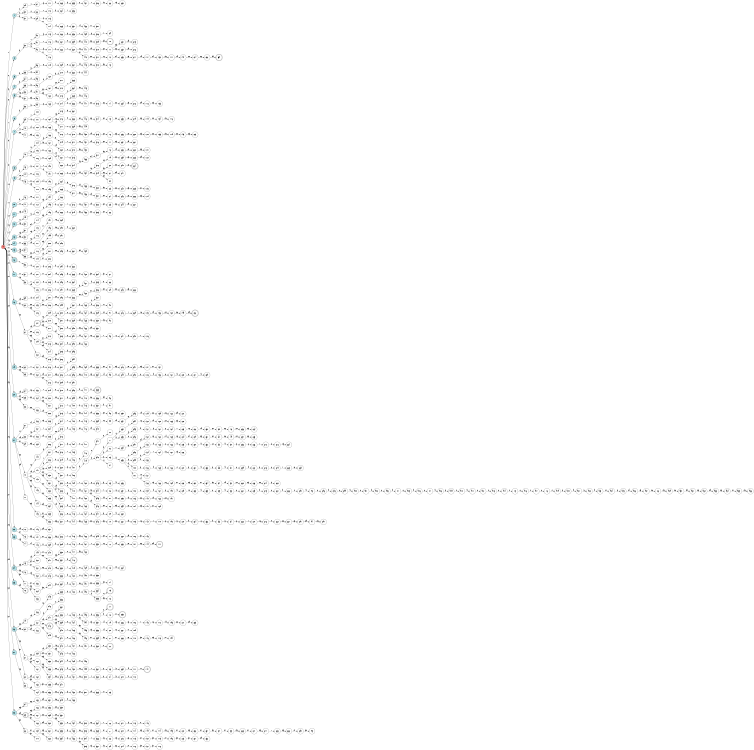 digraph APTA {
__start0 [label="" shape="none"];

rankdir=LR;
size="8,5";

s0 [style="filled", color="black", fillcolor="#ff817b" shape="circle", label="0"];
s1 [style="filled", color="black", fillcolor="powderblue" shape="circle", label="1"];
s2 [style="filled", color="black", fillcolor="powderblue" shape="circle", label="2"];
s3 [style="filled", color="black", fillcolor="powderblue" shape="circle", label="3"];
s4 [style="filled", color="black", fillcolor="powderblue" shape="circle", label="4"];
s5 [style="filled", color="black", fillcolor="powderblue" shape="circle", label="5"];
s6 [style="filled", color="black", fillcolor="powderblue" shape="circle", label="6"];
s7 [style="filled", color="black", fillcolor="powderblue" shape="circle", label="7"];
s8 [style="rounded,filled", color="black", fillcolor="powderblue" shape="doublecircle", label="8"];
s9 [style="filled", color="black", fillcolor="powderblue" shape="circle", label="9"];
s10 [style="filled", color="black", fillcolor="powderblue" shape="circle", label="10"];
s11 [style="filled", color="black", fillcolor="powderblue" shape="circle", label="11"];
s12 [style="filled", color="black", fillcolor="powderblue" shape="circle", label="12"];
s13 [style="filled", color="black", fillcolor="powderblue" shape="circle", label="13"];
s14 [style="filled", color="black", fillcolor="powderblue" shape="circle", label="14"];
s15 [style="filled", color="black", fillcolor="powderblue" shape="circle", label="15"];
s16 [style="rounded,filled", color="black", fillcolor="powderblue" shape="doublecircle", label="16"];
s17 [style="filled", color="black", fillcolor="powderblue" shape="circle", label="17"];
s18 [style="filled", color="black", fillcolor="powderblue" shape="circle", label="18"];
s19 [style="filled", color="black", fillcolor="powderblue" shape="circle", label="19"];
s20 [style="filled", color="black", fillcolor="powderblue" shape="circle", label="20"];
s21 [style="filled", color="black", fillcolor="powderblue" shape="circle", label="21"];
s22 [style="filled", color="black", fillcolor="powderblue" shape="circle", label="22"];
s23 [style="filled", color="black", fillcolor="powderblue" shape="circle", label="23"];
s24 [style="filled", color="black", fillcolor="powderblue" shape="circle", label="24"];
s25 [style="filled", color="black", fillcolor="powderblue" shape="circle", label="25"];
s26 [style="filled", color="black", fillcolor="powderblue" shape="circle", label="26"];
s27 [style="filled", color="black", fillcolor="powderblue" shape="circle", label="27"];
s28 [style="filled", color="black", fillcolor="powderblue" shape="circle", label="28"];
s29 [style="filled", color="black", fillcolor="white" shape="circle", label="29"];
s30 [style="filled", color="black", fillcolor="white" shape="circle", label="30"];
s31 [style="filled", color="black", fillcolor="white" shape="circle", label="31"];
s32 [style="filled", color="black", fillcolor="white" shape="circle", label="32"];
s33 [style="filled", color="black", fillcolor="white" shape="circle", label="33"];
s34 [style="filled", color="black", fillcolor="white" shape="circle", label="34"];
s35 [style="filled", color="black", fillcolor="white" shape="circle", label="35"];
s36 [style="filled", color="black", fillcolor="white" shape="circle", label="36"];
s37 [style="filled", color="black", fillcolor="white" shape="circle", label="37"];
s38 [style="filled", color="black", fillcolor="white" shape="circle", label="38"];
s39 [style="filled", color="black", fillcolor="white" shape="circle", label="39"];
s40 [style="filled", color="black", fillcolor="white" shape="circle", label="40"];
s41 [style="filled", color="black", fillcolor="white" shape="circle", label="41"];
s42 [style="filled", color="black", fillcolor="white" shape="circle", label="42"];
s43 [style="filled", color="black", fillcolor="white" shape="circle", label="43"];
s44 [style="filled", color="black", fillcolor="white" shape="circle", label="44"];
s45 [style="filled", color="black", fillcolor="white" shape="circle", label="45"];
s46 [style="filled", color="black", fillcolor="white" shape="circle", label="46"];
s47 [style="filled", color="black", fillcolor="white" shape="circle", label="47"];
s48 [style="filled", color="black", fillcolor="white" shape="circle", label="48"];
s49 [style="filled", color="black", fillcolor="white" shape="circle", label="49"];
s50 [style="filled", color="black", fillcolor="white" shape="circle", label="50"];
s51 [style="filled", color="black", fillcolor="white" shape="circle", label="51"];
s52 [style="filled", color="black", fillcolor="white" shape="circle", label="52"];
s53 [style="filled", color="black", fillcolor="white" shape="circle", label="53"];
s54 [style="filled", color="black", fillcolor="white" shape="circle", label="54"];
s55 [style="filled", color="black", fillcolor="white" shape="circle", label="55"];
s56 [style="filled", color="black", fillcolor="white" shape="circle", label="56"];
s57 [style="filled", color="black", fillcolor="white" shape="circle", label="57"];
s58 [style="filled", color="black", fillcolor="white" shape="circle", label="58"];
s59 [style="filled", color="black", fillcolor="white" shape="circle", label="59"];
s60 [style="filled", color="black", fillcolor="white" shape="circle", label="60"];
s61 [style="filled", color="black", fillcolor="white" shape="circle", label="61"];
s62 [style="filled", color="black", fillcolor="white" shape="circle", label="62"];
s63 [style="filled", color="black", fillcolor="white" shape="circle", label="63"];
s64 [style="filled", color="black", fillcolor="white" shape="circle", label="64"];
s65 [style="filled", color="black", fillcolor="white" shape="circle", label="65"];
s66 [style="filled", color="black", fillcolor="white" shape="circle", label="66"];
s67 [style="filled", color="black", fillcolor="white" shape="circle", label="67"];
s68 [style="filled", color="black", fillcolor="white" shape="circle", label="68"];
s69 [style="filled", color="black", fillcolor="white" shape="circle", label="69"];
s70 [style="filled", color="black", fillcolor="white" shape="circle", label="70"];
s71 [style="filled", color="black", fillcolor="white" shape="circle", label="71"];
s72 [style="filled", color="black", fillcolor="white" shape="circle", label="72"];
s73 [style="filled", color="black", fillcolor="white" shape="circle", label="73"];
s74 [style="filled", color="black", fillcolor="white" shape="circle", label="74"];
s75 [style="filled", color="black", fillcolor="white" shape="circle", label="75"];
s76 [style="filled", color="black", fillcolor="white" shape="circle", label="76"];
s77 [style="filled", color="black", fillcolor="white" shape="circle", label="77"];
s78 [style="rounded,filled", color="black", fillcolor="white" shape="doublecircle", label="78"];
s79 [style="filled", color="black", fillcolor="white" shape="circle", label="79"];
s80 [style="filled", color="black", fillcolor="white" shape="circle", label="80"];
s81 [style="filled", color="black", fillcolor="white" shape="circle", label="81"];
s82 [style="filled", color="black", fillcolor="white" shape="circle", label="82"];
s83 [style="filled", color="black", fillcolor="white" shape="circle", label="83"];
s84 [style="filled", color="black", fillcolor="white" shape="circle", label="84"];
s85 [style="rounded,filled", color="black", fillcolor="white" shape="doublecircle", label="85"];
s86 [style="filled", color="black", fillcolor="white" shape="circle", label="86"];
s87 [style="filled", color="black", fillcolor="white" shape="circle", label="87"];
s88 [style="filled", color="black", fillcolor="white" shape="circle", label="88"];
s89 [style="filled", color="black", fillcolor="white" shape="circle", label="89"];
s90 [style="filled", color="black", fillcolor="white" shape="circle", label="90"];
s91 [style="filled", color="black", fillcolor="white" shape="circle", label="91"];
s92 [style="filled", color="black", fillcolor="white" shape="circle", label="92"];
s93 [style="filled", color="black", fillcolor="white" shape="circle", label="93"];
s94 [style="filled", color="black", fillcolor="white" shape="circle", label="94"];
s95 [style="filled", color="black", fillcolor="white" shape="circle", label="95"];
s96 [style="filled", color="black", fillcolor="white" shape="circle", label="96"];
s97 [style="filled", color="black", fillcolor="white" shape="circle", label="97"];
s98 [style="filled", color="black", fillcolor="white" shape="circle", label="98"];
s99 [style="filled", color="black", fillcolor="white" shape="circle", label="99"];
s100 [style="filled", color="black", fillcolor="white" shape="circle", label="100"];
s101 [style="filled", color="black", fillcolor="white" shape="circle", label="101"];
s102 [style="filled", color="black", fillcolor="white" shape="circle", label="102"];
s103 [style="filled", color="black", fillcolor="white" shape="circle", label="103"];
s104 [style="filled", color="black", fillcolor="white" shape="circle", label="104"];
s105 [style="filled", color="black", fillcolor="white" shape="circle", label="105"];
s106 [style="filled", color="black", fillcolor="white" shape="circle", label="106"];
s107 [style="filled", color="black", fillcolor="white" shape="circle", label="107"];
s108 [style="filled", color="black", fillcolor="white" shape="circle", label="108"];
s109 [style="filled", color="black", fillcolor="white" shape="circle", label="109"];
s110 [style="filled", color="black", fillcolor="white" shape="circle", label="110"];
s111 [style="filled", color="black", fillcolor="white" shape="circle", label="111"];
s112 [style="filled", color="black", fillcolor="white" shape="circle", label="112"];
s113 [style="filled", color="black", fillcolor="white" shape="circle", label="113"];
s114 [style="filled", color="black", fillcolor="white" shape="circle", label="114"];
s115 [style="filled", color="black", fillcolor="white" shape="circle", label="115"];
s116 [style="filled", color="black", fillcolor="white" shape="circle", label="116"];
s117 [style="filled", color="black", fillcolor="white" shape="circle", label="117"];
s118 [style="filled", color="black", fillcolor="white" shape="circle", label="118"];
s119 [style="filled", color="black", fillcolor="white" shape="circle", label="119"];
s120 [style="filled", color="black", fillcolor="white" shape="circle", label="120"];
s121 [style="filled", color="black", fillcolor="white" shape="circle", label="121"];
s122 [style="filled", color="black", fillcolor="white" shape="circle", label="122"];
s123 [style="filled", color="black", fillcolor="white" shape="circle", label="123"];
s124 [style="filled", color="black", fillcolor="white" shape="circle", label="124"];
s125 [style="filled", color="black", fillcolor="white" shape="circle", label="125"];
s126 [style="filled", color="black", fillcolor="white" shape="circle", label="126"];
s127 [style="rounded,filled", color="black", fillcolor="white" shape="doublecircle", label="127"];
s128 [style="filled", color="black", fillcolor="white" shape="circle", label="128"];
s129 [style="filled", color="black", fillcolor="white" shape="circle", label="129"];
s130 [style="filled", color="black", fillcolor="white" shape="circle", label="130"];
s131 [style="filled", color="black", fillcolor="white" shape="circle", label="131"];
s132 [style="filled", color="black", fillcolor="white" shape="circle", label="132"];
s133 [style="filled", color="black", fillcolor="white" shape="circle", label="133"];
s134 [style="filled", color="black", fillcolor="white" shape="circle", label="134"];
s135 [style="filled", color="black", fillcolor="white" shape="circle", label="135"];
s136 [style="filled", color="black", fillcolor="white" shape="circle", label="136"];
s137 [style="filled", color="black", fillcolor="white" shape="circle", label="137"];
s138 [style="filled", color="black", fillcolor="white" shape="circle", label="138"];
s139 [style="filled", color="black", fillcolor="white" shape="circle", label="139"];
s140 [style="filled", color="black", fillcolor="white" shape="circle", label="140"];
s141 [style="filled", color="black", fillcolor="white" shape="circle", label="141"];
s142 [style="filled", color="black", fillcolor="white" shape="circle", label="142"];
s143 [style="filled", color="black", fillcolor="white" shape="circle", label="143"];
s144 [style="filled", color="black", fillcolor="white" shape="circle", label="144"];
s145 [style="filled", color="black", fillcolor="white" shape="circle", label="145"];
s146 [style="filled", color="black", fillcolor="white" shape="circle", label="146"];
s147 [style="filled", color="black", fillcolor="white" shape="circle", label="147"];
s148 [style="filled", color="black", fillcolor="white" shape="circle", label="148"];
s149 [style="filled", color="black", fillcolor="white" shape="circle", label="149"];
s150 [style="filled", color="black", fillcolor="white" shape="circle", label="150"];
s151 [style="filled", color="black", fillcolor="white" shape="circle", label="151"];
s152 [style="filled", color="black", fillcolor="white" shape="circle", label="152"];
s153 [style="filled", color="black", fillcolor="white" shape="circle", label="153"];
s154 [style="filled", color="black", fillcolor="white" shape="circle", label="154"];
s155 [style="filled", color="black", fillcolor="white" shape="circle", label="155"];
s156 [style="filled", color="black", fillcolor="white" shape="circle", label="156"];
s157 [style="filled", color="black", fillcolor="white" shape="circle", label="157"];
s158 [style="filled", color="black", fillcolor="white" shape="circle", label="158"];
s159 [style="filled", color="black", fillcolor="white" shape="circle", label="159"];
s160 [style="filled", color="black", fillcolor="white" shape="circle", label="160"];
s161 [style="filled", color="black", fillcolor="white" shape="circle", label="161"];
s162 [style="filled", color="black", fillcolor="white" shape="circle", label="162"];
s163 [style="filled", color="black", fillcolor="white" shape="circle", label="163"];
s164 [style="filled", color="black", fillcolor="white" shape="circle", label="164"];
s165 [style="filled", color="black", fillcolor="white" shape="circle", label="165"];
s166 [style="filled", color="black", fillcolor="white" shape="circle", label="166"];
s167 [style="filled", color="black", fillcolor="white" shape="circle", label="167"];
s168 [style="filled", color="black", fillcolor="white" shape="circle", label="168"];
s169 [style="filled", color="black", fillcolor="white" shape="circle", label="169"];
s170 [style="filled", color="black", fillcolor="white" shape="circle", label="170"];
s171 [style="filled", color="black", fillcolor="white" shape="circle", label="171"];
s172 [style="filled", color="black", fillcolor="white" shape="circle", label="172"];
s173 [style="filled", color="black", fillcolor="white" shape="circle", label="173"];
s174 [style="filled", color="black", fillcolor="white" shape="circle", label="174"];
s175 [style="filled", color="black", fillcolor="white" shape="circle", label="175"];
s176 [style="filled", color="black", fillcolor="white" shape="circle", label="176"];
s177 [style="filled", color="black", fillcolor="white" shape="circle", label="177"];
s178 [style="filled", color="black", fillcolor="white" shape="circle", label="178"];
s179 [style="filled", color="black", fillcolor="white" shape="circle", label="179"];
s180 [style="filled", color="black", fillcolor="white" shape="circle", label="180"];
s181 [style="filled", color="black", fillcolor="white" shape="circle", label="181"];
s182 [style="filled", color="black", fillcolor="white" shape="circle", label="182"];
s183 [style="filled", color="black", fillcolor="white" shape="circle", label="183"];
s184 [style="filled", color="black", fillcolor="white" shape="circle", label="184"];
s185 [style="filled", color="black", fillcolor="white" shape="circle", label="185"];
s186 [style="filled", color="black", fillcolor="white" shape="circle", label="186"];
s187 [style="filled", color="black", fillcolor="white" shape="circle", label="187"];
s188 [style="filled", color="black", fillcolor="white" shape="circle", label="188"];
s189 [style="filled", color="black", fillcolor="white" shape="circle", label="189"];
s190 [style="filled", color="black", fillcolor="white" shape="circle", label="190"];
s191 [style="filled", color="black", fillcolor="white" shape="circle", label="191"];
s192 [style="filled", color="black", fillcolor="white" shape="circle", label="192"];
s193 [style="filled", color="black", fillcolor="white" shape="circle", label="193"];
s194 [style="filled", color="black", fillcolor="white" shape="circle", label="194"];
s195 [style="filled", color="black", fillcolor="white" shape="circle", label="195"];
s196 [style="filled", color="black", fillcolor="white" shape="circle", label="196"];
s197 [style="filled", color="black", fillcolor="white" shape="circle", label="197"];
s198 [style="filled", color="black", fillcolor="white" shape="circle", label="198"];
s199 [style="filled", color="black", fillcolor="white" shape="circle", label="199"];
s200 [style="filled", color="black", fillcolor="white" shape="circle", label="200"];
s201 [style="filled", color="black", fillcolor="white" shape="circle", label="201"];
s202 [style="filled", color="black", fillcolor="white" shape="circle", label="202"];
s203 [style="filled", color="black", fillcolor="white" shape="circle", label="203"];
s204 [style="filled", color="black", fillcolor="white" shape="circle", label="204"];
s205 [style="filled", color="black", fillcolor="white" shape="circle", label="205"];
s206 [style="filled", color="black", fillcolor="white" shape="circle", label="206"];
s207 [style="filled", color="black", fillcolor="white" shape="circle", label="207"];
s208 [style="filled", color="black", fillcolor="white" shape="circle", label="208"];
s209 [style="filled", color="black", fillcolor="white" shape="circle", label="209"];
s210 [style="filled", color="black", fillcolor="white" shape="circle", label="210"];
s211 [style="filled", color="black", fillcolor="white" shape="circle", label="211"];
s212 [style="filled", color="black", fillcolor="white" shape="circle", label="212"];
s213 [style="filled", color="black", fillcolor="white" shape="circle", label="213"];
s214 [style="filled", color="black", fillcolor="white" shape="circle", label="214"];
s215 [style="filled", color="black", fillcolor="white" shape="circle", label="215"];
s216 [style="filled", color="black", fillcolor="white" shape="circle", label="216"];
s217 [style="filled", color="black", fillcolor="white" shape="circle", label="217"];
s218 [style="filled", color="black", fillcolor="white" shape="circle", label="218"];
s219 [style="filled", color="black", fillcolor="white" shape="circle", label="219"];
s220 [style="filled", color="black", fillcolor="white" shape="circle", label="220"];
s221 [style="filled", color="black", fillcolor="white" shape="circle", label="221"];
s222 [style="filled", color="black", fillcolor="white" shape="circle", label="222"];
s223 [style="filled", color="black", fillcolor="white" shape="circle", label="223"];
s224 [style="filled", color="black", fillcolor="white" shape="circle", label="224"];
s225 [style="filled", color="black", fillcolor="white" shape="circle", label="225"];
s226 [style="filled", color="black", fillcolor="white" shape="circle", label="226"];
s227 [style="filled", color="black", fillcolor="white" shape="circle", label="227"];
s228 [style="filled", color="black", fillcolor="white" shape="circle", label="228"];
s229 [style="filled", color="black", fillcolor="white" shape="circle", label="229"];
s230 [style="filled", color="black", fillcolor="white" shape="circle", label="230"];
s231 [style="filled", color="black", fillcolor="white" shape="circle", label="231"];
s232 [style="filled", color="black", fillcolor="white" shape="circle", label="232"];
s233 [style="filled", color="black", fillcolor="white" shape="circle", label="233"];
s234 [style="filled", color="black", fillcolor="white" shape="circle", label="234"];
s235 [style="filled", color="black", fillcolor="white" shape="circle", label="235"];
s236 [style="filled", color="black", fillcolor="white" shape="circle", label="236"];
s237 [style="filled", color="black", fillcolor="white" shape="circle", label="237"];
s238 [style="filled", color="black", fillcolor="white" shape="circle", label="238"];
s239 [style="filled", color="black", fillcolor="white" shape="circle", label="239"];
s240 [style="filled", color="black", fillcolor="white" shape="circle", label="240"];
s241 [style="filled", color="black", fillcolor="white" shape="circle", label="241"];
s242 [style="filled", color="black", fillcolor="white" shape="circle", label="242"];
s243 [style="filled", color="black", fillcolor="white" shape="circle", label="243"];
s244 [style="filled", color="black", fillcolor="white" shape="circle", label="244"];
s245 [style="filled", color="black", fillcolor="white" shape="circle", label="245"];
s246 [style="filled", color="black", fillcolor="white" shape="circle", label="246"];
s247 [style="filled", color="black", fillcolor="white" shape="circle", label="247"];
s248 [style="rounded,filled", color="black", fillcolor="white" shape="doublecircle", label="248"];
s249 [style="filled", color="black", fillcolor="white" shape="circle", label="249"];
s250 [style="filled", color="black", fillcolor="white" shape="circle", label="250"];
s251 [style="filled", color="black", fillcolor="white" shape="circle", label="251"];
s252 [style="filled", color="black", fillcolor="white" shape="circle", label="252"];
s253 [style="filled", color="black", fillcolor="white" shape="circle", label="253"];
s254 [style="filled", color="black", fillcolor="white" shape="circle", label="254"];
s255 [style="filled", color="black", fillcolor="white" shape="circle", label="255"];
s256 [style="filled", color="black", fillcolor="white" shape="circle", label="256"];
s257 [style="filled", color="black", fillcolor="white" shape="circle", label="257"];
s258 [style="filled", color="black", fillcolor="white" shape="circle", label="258"];
s259 [style="filled", color="black", fillcolor="white" shape="circle", label="259"];
s260 [style="filled", color="black", fillcolor="white" shape="circle", label="260"];
s261 [style="filled", color="black", fillcolor="white" shape="circle", label="261"];
s262 [style="filled", color="black", fillcolor="white" shape="circle", label="262"];
s263 [style="filled", color="black", fillcolor="white" shape="circle", label="263"];
s264 [style="filled", color="black", fillcolor="white" shape="circle", label="264"];
s265 [style="filled", color="black", fillcolor="white" shape="circle", label="265"];
s266 [style="filled", color="black", fillcolor="white" shape="circle", label="266"];
s267 [style="filled", color="black", fillcolor="white" shape="circle", label="267"];
s268 [style="filled", color="black", fillcolor="white" shape="circle", label="268"];
s269 [style="filled", color="black", fillcolor="white" shape="circle", label="269"];
s270 [style="filled", color="black", fillcolor="white" shape="circle", label="270"];
s271 [style="filled", color="black", fillcolor="white" shape="circle", label="271"];
s272 [style="filled", color="black", fillcolor="white" shape="circle", label="272"];
s273 [style="filled", color="black", fillcolor="white" shape="circle", label="273"];
s274 [style="filled", color="black", fillcolor="white" shape="circle", label="274"];
s275 [style="filled", color="black", fillcolor="white" shape="circle", label="275"];
s276 [style="filled", color="black", fillcolor="white" shape="circle", label="276"];
s277 [style="filled", color="black", fillcolor="white" shape="circle", label="277"];
s278 [style="filled", color="black", fillcolor="white" shape="circle", label="278"];
s279 [style="filled", color="black", fillcolor="white" shape="circle", label="279"];
s280 [style="filled", color="black", fillcolor="white" shape="circle", label="280"];
s281 [style="filled", color="black", fillcolor="white" shape="circle", label="281"];
s282 [style="filled", color="black", fillcolor="white" shape="circle", label="282"];
s283 [style="filled", color="black", fillcolor="white" shape="circle", label="283"];
s284 [style="filled", color="black", fillcolor="white" shape="circle", label="284"];
s285 [style="filled", color="black", fillcolor="white" shape="circle", label="285"];
s286 [style="filled", color="black", fillcolor="white" shape="circle", label="286"];
s287 [style="filled", color="black", fillcolor="white" shape="circle", label="287"];
s288 [style="filled", color="black", fillcolor="white" shape="circle", label="288"];
s289 [style="filled", color="black", fillcolor="white" shape="circle", label="289"];
s290 [style="filled", color="black", fillcolor="white" shape="circle", label="290"];
s291 [style="filled", color="black", fillcolor="white" shape="circle", label="291"];
s292 [style="filled", color="black", fillcolor="white" shape="circle", label="292"];
s293 [style="filled", color="black", fillcolor="white" shape="circle", label="293"];
s294 [style="filled", color="black", fillcolor="white" shape="circle", label="294"];
s295 [style="filled", color="black", fillcolor="white" shape="circle", label="295"];
s296 [style="filled", color="black", fillcolor="white" shape="circle", label="296"];
s297 [style="filled", color="black", fillcolor="white" shape="circle", label="297"];
s298 [style="filled", color="black", fillcolor="white" shape="circle", label="298"];
s299 [style="filled", color="black", fillcolor="white" shape="circle", label="299"];
s300 [style="filled", color="black", fillcolor="white" shape="circle", label="300"];
s301 [style="filled", color="black", fillcolor="white" shape="circle", label="301"];
s302 [style="filled", color="black", fillcolor="white" shape="circle", label="302"];
s303 [style="filled", color="black", fillcolor="white" shape="circle", label="303"];
s304 [style="filled", color="black", fillcolor="white" shape="circle", label="304"];
s305 [style="filled", color="black", fillcolor="white" shape="circle", label="305"];
s306 [style="filled", color="black", fillcolor="white" shape="circle", label="306"];
s307 [style="filled", color="black", fillcolor="white" shape="circle", label="307"];
s308 [style="filled", color="black", fillcolor="white" shape="circle", label="308"];
s309 [style="filled", color="black", fillcolor="white" shape="circle", label="309"];
s310 [style="filled", color="black", fillcolor="white" shape="circle", label="310"];
s311 [style="filled", color="black", fillcolor="white" shape="circle", label="311"];
s312 [style="filled", color="black", fillcolor="white" shape="circle", label="312"];
s313 [style="filled", color="black", fillcolor="white" shape="circle", label="313"];
s314 [style="filled", color="black", fillcolor="white" shape="circle", label="314"];
s315 [style="filled", color="black", fillcolor="white" shape="circle", label="315"];
s316 [style="filled", color="black", fillcolor="white" shape="circle", label="316"];
s317 [style="filled", color="black", fillcolor="white" shape="circle", label="317"];
s318 [style="filled", color="black", fillcolor="white" shape="circle", label="318"];
s319 [style="filled", color="black", fillcolor="white" shape="circle", label="319"];
s320 [style="filled", color="black", fillcolor="white" shape="circle", label="320"];
s321 [style="filled", color="black", fillcolor="white" shape="circle", label="321"];
s322 [style="filled", color="black", fillcolor="white" shape="circle", label="322"];
s323 [style="filled", color="black", fillcolor="white" shape="circle", label="323"];
s324 [style="filled", color="black", fillcolor="white" shape="circle", label="324"];
s325 [style="filled", color="black", fillcolor="white" shape="circle", label="325"];
s326 [style="filled", color="black", fillcolor="white" shape="circle", label="326"];
s327 [style="filled", color="black", fillcolor="white" shape="circle", label="327"];
s328 [style="filled", color="black", fillcolor="white" shape="circle", label="328"];
s329 [style="filled", color="black", fillcolor="white" shape="circle", label="329"];
s330 [style="filled", color="black", fillcolor="white" shape="circle", label="330"];
s331 [style="filled", color="black", fillcolor="white" shape="circle", label="331"];
s332 [style="filled", color="black", fillcolor="white" shape="circle", label="332"];
s333 [style="filled", color="black", fillcolor="white" shape="circle", label="333"];
s334 [style="filled", color="black", fillcolor="white" shape="circle", label="334"];
s335 [style="filled", color="black", fillcolor="white" shape="circle", label="335"];
s336 [style="filled", color="black", fillcolor="white" shape="circle", label="336"];
s337 [style="filled", color="black", fillcolor="white" shape="circle", label="337"];
s338 [style="filled", color="black", fillcolor="white" shape="circle", label="338"];
s339 [style="filled", color="black", fillcolor="white" shape="circle", label="339"];
s340 [style="filled", color="black", fillcolor="white" shape="circle", label="340"];
s341 [style="filled", color="black", fillcolor="white" shape="circle", label="341"];
s342 [style="filled", color="black", fillcolor="white" shape="circle", label="342"];
s343 [style="filled", color="black", fillcolor="white" shape="circle", label="343"];
s344 [style="filled", color="black", fillcolor="white" shape="circle", label="344"];
s345 [style="filled", color="black", fillcolor="white" shape="circle", label="345"];
s346 [style="filled", color="black", fillcolor="white" shape="circle", label="346"];
s347 [style="filled", color="black", fillcolor="white" shape="circle", label="347"];
s348 [style="filled", color="black", fillcolor="white" shape="circle", label="348"];
s349 [style="filled", color="black", fillcolor="white" shape="circle", label="349"];
s350 [style="filled", color="black", fillcolor="white" shape="circle", label="350"];
s351 [style="filled", color="black", fillcolor="white" shape="circle", label="351"];
s352 [style="filled", color="black", fillcolor="white" shape="circle", label="352"];
s353 [style="filled", color="black", fillcolor="white" shape="circle", label="353"];
s354 [style="filled", color="black", fillcolor="white" shape="circle", label="354"];
s355 [style="filled", color="black", fillcolor="white" shape="circle", label="355"];
s356 [style="filled", color="black", fillcolor="white" shape="circle", label="356"];
s357 [style="filled", color="black", fillcolor="white" shape="circle", label="357"];
s358 [style="filled", color="black", fillcolor="white" shape="circle", label="358"];
s359 [style="filled", color="black", fillcolor="white" shape="circle", label="359"];
s360 [style="filled", color="black", fillcolor="white" shape="circle", label="360"];
s361 [style="filled", color="black", fillcolor="white" shape="circle", label="361"];
s362 [style="filled", color="black", fillcolor="white" shape="circle", label="362"];
s363 [style="filled", color="black", fillcolor="white" shape="circle", label="363"];
s364 [style="filled", color="black", fillcolor="white" shape="circle", label="364"];
s365 [style="filled", color="black", fillcolor="white" shape="circle", label="365"];
s366 [style="filled", color="black", fillcolor="white" shape="circle", label="366"];
s367 [style="filled", color="black", fillcolor="white" shape="circle", label="367"];
s368 [style="filled", color="black", fillcolor="white" shape="circle", label="368"];
s369 [style="filled", color="black", fillcolor="white" shape="circle", label="369"];
s370 [style="filled", color="black", fillcolor="white" shape="circle", label="370"];
s371 [style="filled", color="black", fillcolor="white" shape="circle", label="371"];
s372 [style="filled", color="black", fillcolor="white" shape="circle", label="372"];
s373 [style="filled", color="black", fillcolor="white" shape="circle", label="373"];
s374 [style="filled", color="black", fillcolor="white" shape="circle", label="374"];
s375 [style="filled", color="black", fillcolor="white" shape="circle", label="375"];
s376 [style="filled", color="black", fillcolor="white" shape="circle", label="376"];
s377 [style="filled", color="black", fillcolor="white" shape="circle", label="377"];
s378 [style="filled", color="black", fillcolor="white" shape="circle", label="378"];
s379 [style="filled", color="black", fillcolor="white" shape="circle", label="379"];
s380 [style="filled", color="black", fillcolor="white" shape="circle", label="380"];
s381 [style="filled", color="black", fillcolor="white" shape="circle", label="381"];
s382 [style="filled", color="black", fillcolor="white" shape="circle", label="382"];
s383 [style="filled", color="black", fillcolor="white" shape="circle", label="383"];
s384 [style="filled", color="black", fillcolor="white" shape="circle", label="384"];
s385 [style="filled", color="black", fillcolor="white" shape="circle", label="385"];
s386 [style="filled", color="black", fillcolor="white" shape="circle", label="386"];
s387 [style="filled", color="black", fillcolor="white" shape="circle", label="387"];
s388 [style="filled", color="black", fillcolor="white" shape="circle", label="388"];
s389 [style="filled", color="black", fillcolor="white" shape="circle", label="389"];
s390 [style="filled", color="black", fillcolor="white" shape="circle", label="390"];
s391 [style="filled", color="black", fillcolor="white" shape="circle", label="391"];
s392 [style="filled", color="black", fillcolor="white" shape="circle", label="392"];
s393 [style="filled", color="black", fillcolor="white" shape="circle", label="393"];
s394 [style="filled", color="black", fillcolor="white" shape="circle", label="394"];
s395 [style="filled", color="black", fillcolor="white" shape="circle", label="395"];
s396 [style="filled", color="black", fillcolor="white" shape="circle", label="396"];
s397 [style="filled", color="black", fillcolor="white" shape="circle", label="397"];
s398 [style="filled", color="black", fillcolor="white" shape="circle", label="398"];
s399 [style="filled", color="black", fillcolor="white" shape="circle", label="399"];
s400 [style="filled", color="black", fillcolor="white" shape="circle", label="400"];
s401 [style="filled", color="black", fillcolor="white" shape="circle", label="401"];
s402 [style="filled", color="black", fillcolor="white" shape="circle", label="402"];
s403 [style="filled", color="black", fillcolor="white" shape="circle", label="403"];
s404 [style="filled", color="black", fillcolor="white" shape="circle", label="404"];
s405 [style="filled", color="black", fillcolor="white" shape="circle", label="405"];
s406 [style="filled", color="black", fillcolor="white" shape="circle", label="406"];
s407 [style="filled", color="black", fillcolor="white" shape="circle", label="407"];
s408 [style="filled", color="black", fillcolor="white" shape="circle", label="408"];
s409 [style="filled", color="black", fillcolor="white" shape="circle", label="409"];
s410 [style="filled", color="black", fillcolor="white" shape="circle", label="410"];
s411 [style="filled", color="black", fillcolor="white" shape="circle", label="411"];
s412 [style="filled", color="black", fillcolor="white" shape="circle", label="412"];
s413 [style="filled", color="black", fillcolor="white" shape="circle", label="413"];
s414 [style="filled", color="black", fillcolor="white" shape="circle", label="414"];
s415 [style="filled", color="black", fillcolor="white" shape="circle", label="415"];
s416 [style="filled", color="black", fillcolor="white" shape="circle", label="416"];
s417 [style="filled", color="black", fillcolor="white" shape="circle", label="417"];
s418 [style="rounded,filled", color="black", fillcolor="white" shape="doublecircle", label="418"];
s419 [style="filled", color="black", fillcolor="white" shape="circle", label="419"];
s420 [style="filled", color="black", fillcolor="white" shape="circle", label="420"];
s421 [style="filled", color="black", fillcolor="white" shape="circle", label="421"];
s422 [style="filled", color="black", fillcolor="white" shape="circle", label="422"];
s423 [style="filled", color="black", fillcolor="white" shape="circle", label="423"];
s424 [style="filled", color="black", fillcolor="white" shape="circle", label="424"];
s425 [style="filled", color="black", fillcolor="white" shape="circle", label="425"];
s426 [style="filled", color="black", fillcolor="white" shape="circle", label="426"];
s427 [style="filled", color="black", fillcolor="white" shape="circle", label="427"];
s428 [style="filled", color="black", fillcolor="white" shape="circle", label="428"];
s429 [style="filled", color="black", fillcolor="white" shape="circle", label="429"];
s430 [style="filled", color="black", fillcolor="white" shape="circle", label="430"];
s431 [style="filled", color="black", fillcolor="white" shape="circle", label="431"];
s432 [style="filled", color="black", fillcolor="white" shape="circle", label="432"];
s433 [style="filled", color="black", fillcolor="white" shape="circle", label="433"];
s434 [style="filled", color="black", fillcolor="white" shape="circle", label="434"];
s435 [style="filled", color="black", fillcolor="white" shape="circle", label="435"];
s436 [style="filled", color="black", fillcolor="white" shape="circle", label="436"];
s437 [style="filled", color="black", fillcolor="white" shape="circle", label="437"];
s438 [style="filled", color="black", fillcolor="white" shape="circle", label="438"];
s439 [style="filled", color="black", fillcolor="white" shape="circle", label="439"];
s440 [style="filled", color="black", fillcolor="white" shape="circle", label="440"];
s441 [style="filled", color="black", fillcolor="white" shape="circle", label="441"];
s442 [style="filled", color="black", fillcolor="white" shape="circle", label="442"];
s443 [style="filled", color="black", fillcolor="white" shape="circle", label="443"];
s444 [style="filled", color="black", fillcolor="white" shape="circle", label="444"];
s445 [style="filled", color="black", fillcolor="white" shape="circle", label="445"];
s446 [style="filled", color="black", fillcolor="white" shape="circle", label="446"];
s447 [style="filled", color="black", fillcolor="white" shape="circle", label="447"];
s448 [style="filled", color="black", fillcolor="white" shape="circle", label="448"];
s449 [style="filled", color="black", fillcolor="white" shape="circle", label="449"];
s450 [style="filled", color="black", fillcolor="white" shape="circle", label="450"];
s451 [style="filled", color="black", fillcolor="white" shape="circle", label="451"];
s452 [style="filled", color="black", fillcolor="white" shape="circle", label="452"];
s453 [style="filled", color="black", fillcolor="white" shape="circle", label="453"];
s454 [style="filled", color="black", fillcolor="white" shape="circle", label="454"];
s455 [style="filled", color="black", fillcolor="white" shape="circle", label="455"];
s456 [style="filled", color="black", fillcolor="white" shape="circle", label="456"];
s457 [style="filled", color="black", fillcolor="white" shape="circle", label="457"];
s458 [style="filled", color="black", fillcolor="white" shape="circle", label="458"];
s459 [style="filled", color="black", fillcolor="white" shape="circle", label="459"];
s460 [style="filled", color="black", fillcolor="white" shape="circle", label="460"];
s461 [style="filled", color="black", fillcolor="white" shape="circle", label="461"];
s462 [style="filled", color="black", fillcolor="white" shape="circle", label="462"];
s463 [style="filled", color="black", fillcolor="white" shape="circle", label="463"];
s464 [style="filled", color="black", fillcolor="white" shape="circle", label="464"];
s465 [style="filled", color="black", fillcolor="white" shape="circle", label="465"];
s466 [style="filled", color="black", fillcolor="white" shape="circle", label="466"];
s467 [style="filled", color="black", fillcolor="white" shape="circle", label="467"];
s468 [style="filled", color="black", fillcolor="white" shape="circle", label="468"];
s469 [style="filled", color="black", fillcolor="white" shape="circle", label="469"];
s470 [style="filled", color="black", fillcolor="white" shape="circle", label="470"];
s471 [style="filled", color="black", fillcolor="white" shape="circle", label="471"];
s472 [style="filled", color="black", fillcolor="white" shape="circle", label="472"];
s473 [style="filled", color="black", fillcolor="white" shape="circle", label="473"];
s474 [style="filled", color="black", fillcolor="white" shape="circle", label="474"];
s475 [style="filled", color="black", fillcolor="white" shape="circle", label="475"];
s476 [style="filled", color="black", fillcolor="white" shape="circle", label="476"];
s477 [style="filled", color="black", fillcolor="white" shape="circle", label="477"];
s478 [style="filled", color="black", fillcolor="white" shape="circle", label="478"];
s479 [style="filled", color="black", fillcolor="white" shape="circle", label="479"];
s480 [style="filled", color="black", fillcolor="white" shape="circle", label="480"];
s481 [style="filled", color="black", fillcolor="white" shape="circle", label="481"];
s482 [style="filled", color="black", fillcolor="white" shape="circle", label="482"];
s483 [style="filled", color="black", fillcolor="white" shape="circle", label="483"];
s484 [style="filled", color="black", fillcolor="white" shape="circle", label="484"];
s485 [style="filled", color="black", fillcolor="white" shape="circle", label="485"];
s486 [style="filled", color="black", fillcolor="white" shape="circle", label="486"];
s487 [style="filled", color="black", fillcolor="white" shape="circle", label="487"];
s488 [style="filled", color="black", fillcolor="white" shape="circle", label="488"];
s489 [style="filled", color="black", fillcolor="white" shape="circle", label="489"];
s490 [style="filled", color="black", fillcolor="white" shape="circle", label="490"];
s491 [style="filled", color="black", fillcolor="white" shape="circle", label="491"];
s492 [style="filled", color="black", fillcolor="white" shape="circle", label="492"];
s493 [style="filled", color="black", fillcolor="white" shape="circle", label="493"];
s494 [style="filled", color="black", fillcolor="white" shape="circle", label="494"];
s495 [style="filled", color="black", fillcolor="white" shape="circle", label="495"];
s496 [style="filled", color="black", fillcolor="white" shape="circle", label="496"];
s497 [style="filled", color="black", fillcolor="white" shape="circle", label="497"];
s498 [style="filled", color="black", fillcolor="white" shape="circle", label="498"];
s499 [style="filled", color="black", fillcolor="white" shape="circle", label="499"];
s500 [style="filled", color="black", fillcolor="white" shape="circle", label="500"];
s501 [style="filled", color="black", fillcolor="white" shape="circle", label="501"];
s502 [style="filled", color="black", fillcolor="white" shape="circle", label="502"];
s503 [style="filled", color="black", fillcolor="white" shape="circle", label="503"];
s504 [style="filled", color="black", fillcolor="white" shape="circle", label="504"];
s505 [style="filled", color="black", fillcolor="white" shape="circle", label="505"];
s506 [style="filled", color="black", fillcolor="white" shape="circle", label="506"];
s507 [style="filled", color="black", fillcolor="white" shape="circle", label="507"];
s508 [style="filled", color="black", fillcolor="white" shape="circle", label="508"];
s509 [style="filled", color="black", fillcolor="white" shape="circle", label="509"];
s510 [style="filled", color="black", fillcolor="white" shape="circle", label="510"];
s511 [style="filled", color="black", fillcolor="white" shape="circle", label="511"];
s512 [style="filled", color="black", fillcolor="white" shape="circle", label="512"];
s513 [style="filled", color="black", fillcolor="white" shape="circle", label="513"];
s514 [style="filled", color="black", fillcolor="white" shape="circle", label="514"];
s515 [style="filled", color="black", fillcolor="white" shape="circle", label="515"];
s516 [style="filled", color="black", fillcolor="white" shape="circle", label="516"];
s517 [style="filled", color="black", fillcolor="white" shape="circle", label="517"];
s518 [style="filled", color="black", fillcolor="white" shape="circle", label="518"];
s519 [style="filled", color="black", fillcolor="white" shape="circle", label="519"];
s520 [style="filled", color="black", fillcolor="white" shape="circle", label="520"];
s521 [style="filled", color="black", fillcolor="white" shape="circle", label="521"];
s522 [style="filled", color="black", fillcolor="white" shape="circle", label="522"];
s523 [style="filled", color="black", fillcolor="white" shape="circle", label="523"];
s524 [style="filled", color="black", fillcolor="white" shape="circle", label="524"];
s525 [style="filled", color="black", fillcolor="white" shape="circle", label="525"];
s526 [style="filled", color="black", fillcolor="white" shape="circle", label="526"];
s527 [style="filled", color="black", fillcolor="white" shape="circle", label="527"];
s528 [style="filled", color="black", fillcolor="white" shape="circle", label="528"];
s529 [style="filled", color="black", fillcolor="white" shape="circle", label="529"];
s530 [style="filled", color="black", fillcolor="white" shape="circle", label="530"];
s531 [style="filled", color="black", fillcolor="white" shape="circle", label="531"];
s532 [style="filled", color="black", fillcolor="white" shape="circle", label="532"];
s533 [style="filled", color="black", fillcolor="white" shape="circle", label="533"];
s534 [style="filled", color="black", fillcolor="white" shape="circle", label="534"];
s535 [style="rounded,filled", color="black", fillcolor="white" shape="doublecircle", label="535"];
s536 [style="filled", color="black", fillcolor="white" shape="circle", label="536"];
s537 [style="filled", color="black", fillcolor="white" shape="circle", label="537"];
s538 [style="filled", color="black", fillcolor="white" shape="circle", label="538"];
s539 [style="filled", color="black", fillcolor="white" shape="circle", label="539"];
s540 [style="filled", color="black", fillcolor="white" shape="circle", label="540"];
s541 [style="filled", color="black", fillcolor="white" shape="circle", label="541"];
s542 [style="filled", color="black", fillcolor="white" shape="circle", label="542"];
s543 [style="filled", color="black", fillcolor="white" shape="circle", label="543"];
s544 [style="filled", color="black", fillcolor="white" shape="circle", label="544"];
s545 [style="filled", color="black", fillcolor="white" shape="circle", label="545"];
s546 [style="filled", color="black", fillcolor="white" shape="circle", label="546"];
s547 [style="filled", color="black", fillcolor="white" shape="circle", label="547"];
s548 [style="filled", color="black", fillcolor="white" shape="circle", label="548"];
s549 [style="filled", color="black", fillcolor="white" shape="circle", label="549"];
s550 [style="filled", color="black", fillcolor="white" shape="circle", label="550"];
s551 [style="filled", color="black", fillcolor="white" shape="circle", label="551"];
s552 [style="filled", color="black", fillcolor="white" shape="circle", label="552"];
s553 [style="filled", color="black", fillcolor="white" shape="circle", label="553"];
s554 [style="filled", color="black", fillcolor="white" shape="circle", label="554"];
s555 [style="filled", color="black", fillcolor="white" shape="circle", label="555"];
s556 [style="filled", color="black", fillcolor="white" shape="circle", label="556"];
s557 [style="filled", color="black", fillcolor="white" shape="circle", label="557"];
s558 [style="filled", color="black", fillcolor="white" shape="circle", label="558"];
s559 [style="filled", color="black", fillcolor="white" shape="circle", label="559"];
s560 [style="filled", color="black", fillcolor="white" shape="circle", label="560"];
s561 [style="filled", color="black", fillcolor="white" shape="circle", label="561"];
s562 [style="filled", color="black", fillcolor="white" shape="circle", label="562"];
s563 [style="filled", color="black", fillcolor="white" shape="circle", label="563"];
s564 [style="filled", color="black", fillcolor="white" shape="circle", label="564"];
s565 [style="filled", color="black", fillcolor="white" shape="circle", label="565"];
s566 [style="filled", color="black", fillcolor="white" shape="circle", label="566"];
s567 [style="filled", color="black", fillcolor="white" shape="circle", label="567"];
s568 [style="filled", color="black", fillcolor="white" shape="circle", label="568"];
s569 [style="filled", color="black", fillcolor="white" shape="circle", label="569"];
s570 [style="rounded,filled", color="black", fillcolor="white" shape="doublecircle", label="570"];
s571 [style="filled", color="black", fillcolor="white" shape="circle", label="571"];
s572 [style="filled", color="black", fillcolor="white" shape="circle", label="572"];
s573 [style="filled", color="black", fillcolor="white" shape="circle", label="573"];
s574 [style="filled", color="black", fillcolor="white" shape="circle", label="574"];
s575 [style="filled", color="black", fillcolor="white" shape="circle", label="575"];
s576 [style="filled", color="black", fillcolor="white" shape="circle", label="576"];
s577 [style="filled", color="black", fillcolor="white" shape="circle", label="577"];
s578 [style="filled", color="black", fillcolor="white" shape="circle", label="578"];
s579 [style="filled", color="black", fillcolor="white" shape="circle", label="579"];
s580 [style="filled", color="black", fillcolor="white" shape="circle", label="580"];
s581 [style="filled", color="black", fillcolor="white" shape="circle", label="581"];
s582 [style="filled", color="black", fillcolor="white" shape="circle", label="582"];
s583 [style="filled", color="black", fillcolor="white" shape="circle", label="583"];
s584 [style="filled", color="black", fillcolor="white" shape="circle", label="584"];
s585 [style="filled", color="black", fillcolor="white" shape="circle", label="585"];
s586 [style="filled", color="black", fillcolor="white" shape="circle", label="586"];
s587 [style="filled", color="black", fillcolor="white" shape="circle", label="587"];
s588 [style="filled", color="black", fillcolor="white" shape="circle", label="588"];
s589 [style="filled", color="black", fillcolor="white" shape="circle", label="589"];
s590 [style="filled", color="black", fillcolor="white" shape="circle", label="590"];
s591 [style="filled", color="black", fillcolor="white" shape="circle", label="591"];
s592 [style="filled", color="black", fillcolor="white" shape="circle", label="592"];
s593 [style="filled", color="black", fillcolor="white" shape="circle", label="593"];
s594 [style="filled", color="black", fillcolor="white" shape="circle", label="594"];
s595 [style="filled", color="black", fillcolor="white" shape="circle", label="595"];
s596 [style="filled", color="black", fillcolor="white" shape="circle", label="596"];
s597 [style="filled", color="black", fillcolor="white" shape="circle", label="597"];
s598 [style="filled", color="black", fillcolor="white" shape="circle", label="598"];
s599 [style="filled", color="black", fillcolor="white" shape="circle", label="599"];
s600 [style="filled", color="black", fillcolor="white" shape="circle", label="600"];
s601 [style="filled", color="black", fillcolor="white" shape="circle", label="601"];
s602 [style="filled", color="black", fillcolor="white" shape="circle", label="602"];
s603 [style="filled", color="black", fillcolor="white" shape="circle", label="603"];
s604 [style="filled", color="black", fillcolor="white" shape="circle", label="604"];
s605 [style="filled", color="black", fillcolor="white" shape="circle", label="605"];
s606 [style="filled", color="black", fillcolor="white" shape="circle", label="606"];
s607 [style="filled", color="black", fillcolor="white" shape="circle", label="607"];
s608 [style="filled", color="black", fillcolor="white" shape="circle", label="608"];
s609 [style="filled", color="black", fillcolor="white" shape="circle", label="609"];
s610 [style="filled", color="black", fillcolor="white" shape="circle", label="610"];
s611 [style="filled", color="black", fillcolor="white" shape="circle", label="611"];
s612 [style="filled", color="black", fillcolor="white" shape="circle", label="612"];
s613 [style="filled", color="black", fillcolor="white" shape="circle", label="613"];
s614 [style="filled", color="black", fillcolor="white" shape="circle", label="614"];
s615 [style="rounded,filled", color="black", fillcolor="white" shape="doublecircle", label="615"];
s616 [style="filled", color="black", fillcolor="white" shape="circle", label="616"];
s617 [style="rounded,filled", color="black", fillcolor="white" shape="doublecircle", label="617"];
s618 [style="filled", color="black", fillcolor="white" shape="circle", label="618"];
s619 [style="filled", color="black", fillcolor="white" shape="circle", label="619"];
s620 [style="filled", color="black", fillcolor="white" shape="circle", label="620"];
s621 [style="filled", color="black", fillcolor="white" shape="circle", label="621"];
s622 [style="rounded,filled", color="black", fillcolor="white" shape="doublecircle", label="622"];
s623 [style="filled", color="black", fillcolor="white" shape="circle", label="623"];
s624 [style="filled", color="black", fillcolor="white" shape="circle", label="624"];
s625 [style="filled", color="black", fillcolor="white" shape="circle", label="625"];
s626 [style="filled", color="black", fillcolor="white" shape="circle", label="626"];
s627 [style="filled", color="black", fillcolor="white" shape="circle", label="627"];
s628 [style="filled", color="black", fillcolor="white" shape="circle", label="628"];
s629 [style="filled", color="black", fillcolor="white" shape="circle", label="629"];
s630 [style="filled", color="black", fillcolor="white" shape="circle", label="630"];
s631 [style="filled", color="black", fillcolor="white" shape="circle", label="631"];
s632 [style="filled", color="black", fillcolor="white" shape="circle", label="632"];
s633 [style="filled", color="black", fillcolor="white" shape="circle", label="633"];
s634 [style="filled", color="black", fillcolor="white" shape="circle", label="634"];
s635 [style="filled", color="black", fillcolor="white" shape="circle", label="635"];
s636 [style="filled", color="black", fillcolor="white" shape="circle", label="636"];
s637 [style="filled", color="black", fillcolor="white" shape="circle", label="637"];
s638 [style="filled", color="black", fillcolor="white" shape="circle", label="638"];
s639 [style="filled", color="black", fillcolor="white" shape="circle", label="639"];
s640 [style="filled", color="black", fillcolor="white" shape="circle", label="640"];
s641 [style="filled", color="black", fillcolor="white" shape="circle", label="641"];
s642 [style="filled", color="black", fillcolor="white" shape="circle", label="642"];
s643 [style="filled", color="black", fillcolor="white" shape="circle", label="643"];
s644 [style="filled", color="black", fillcolor="white" shape="circle", label="644"];
s645 [style="filled", color="black", fillcolor="white" shape="circle", label="645"];
s646 [style="filled", color="black", fillcolor="white" shape="circle", label="646"];
s647 [style="filled", color="black", fillcolor="white" shape="circle", label="647"];
s648 [style="filled", color="black", fillcolor="white" shape="circle", label="648"];
s649 [style="filled", color="black", fillcolor="white" shape="circle", label="649"];
s650 [style="filled", color="black", fillcolor="white" shape="circle", label="650"];
s651 [style="filled", color="black", fillcolor="white" shape="circle", label="651"];
s652 [style="filled", color="black", fillcolor="white" shape="circle", label="652"];
s653 [style="filled", color="black", fillcolor="white" shape="circle", label="653"];
s654 [style="filled", color="black", fillcolor="white" shape="circle", label="654"];
s655 [style="filled", color="black", fillcolor="white" shape="circle", label="655"];
s656 [style="filled", color="black", fillcolor="white" shape="circle", label="656"];
s657 [style="filled", color="black", fillcolor="white" shape="circle", label="657"];
s658 [style="filled", color="black", fillcolor="white" shape="circle", label="658"];
s659 [style="filled", color="black", fillcolor="white" shape="circle", label="659"];
s660 [style="filled", color="black", fillcolor="white" shape="circle", label="660"];
s661 [style="filled", color="black", fillcolor="white" shape="circle", label="661"];
s662 [style="filled", color="black", fillcolor="white" shape="circle", label="662"];
s663 [style="filled", color="black", fillcolor="white" shape="circle", label="663"];
s664 [style="filled", color="black", fillcolor="white" shape="circle", label="664"];
s665 [style="rounded,filled", color="black", fillcolor="white" shape="doublecircle", label="665"];
s666 [style="filled", color="black", fillcolor="white" shape="circle", label="666"];
s667 [style="filled", color="black", fillcolor="white" shape="circle", label="667"];
s668 [style="filled", color="black", fillcolor="white" shape="circle", label="668"];
s669 [style="filled", color="black", fillcolor="white" shape="circle", label="669"];
s670 [style="filled", color="black", fillcolor="white" shape="circle", label="670"];
s671 [style="filled", color="black", fillcolor="white" shape="circle", label="671"];
s672 [style="filled", color="black", fillcolor="white" shape="circle", label="672"];
s673 [style="filled", color="black", fillcolor="white" shape="circle", label="673"];
s674 [style="filled", color="black", fillcolor="white" shape="circle", label="674"];
s675 [style="filled", color="black", fillcolor="white" shape="circle", label="675"];
s676 [style="filled", color="black", fillcolor="white" shape="circle", label="676"];
s677 [style="filled", color="black", fillcolor="white" shape="circle", label="677"];
s678 [style="filled", color="black", fillcolor="white" shape="circle", label="678"];
s679 [style="filled", color="black", fillcolor="white" shape="circle", label="679"];
s680 [style="filled", color="black", fillcolor="white" shape="circle", label="680"];
s681 [style="filled", color="black", fillcolor="white" shape="circle", label="681"];
s682 [style="filled", color="black", fillcolor="white" shape="circle", label="682"];
s683 [style="filled", color="black", fillcolor="white" shape="circle", label="683"];
s684 [style="rounded,filled", color="black", fillcolor="white" shape="doublecircle", label="684"];
s685 [style="filled", color="black", fillcolor="white" shape="circle", label="685"];
s686 [style="filled", color="black", fillcolor="white" shape="circle", label="686"];
s687 [style="filled", color="black", fillcolor="white" shape="circle", label="687"];
s688 [style="filled", color="black", fillcolor="white" shape="circle", label="688"];
s689 [style="filled", color="black", fillcolor="white" shape="circle", label="689"];
s690 [style="filled", color="black", fillcolor="white" shape="circle", label="690"];
s691 [style="filled", color="black", fillcolor="white" shape="circle", label="691"];
s692 [style="filled", color="black", fillcolor="white" shape="circle", label="692"];
s693 [style="filled", color="black", fillcolor="white" shape="circle", label="693"];
s694 [style="filled", color="black", fillcolor="white" shape="circle", label="694"];
s695 [style="filled", color="black", fillcolor="white" shape="circle", label="695"];
s696 [style="filled", color="black", fillcolor="white" shape="circle", label="696"];
s697 [style="filled", color="black", fillcolor="white" shape="circle", label="697"];
s698 [style="filled", color="black", fillcolor="white" shape="circle", label="698"];
s699 [style="filled", color="black", fillcolor="white" shape="circle", label="699"];
s700 [style="filled", color="black", fillcolor="white" shape="circle", label="700"];
s701 [style="filled", color="black", fillcolor="white" shape="circle", label="701"];
s702 [style="filled", color="black", fillcolor="white" shape="circle", label="702"];
s703 [style="filled", color="black", fillcolor="white" shape="circle", label="703"];
s704 [style="filled", color="black", fillcolor="white" shape="circle", label="704"];
s705 [style="filled", color="black", fillcolor="white" shape="circle", label="705"];
s706 [style="filled", color="black", fillcolor="white" shape="circle", label="706"];
s707 [style="filled", color="black", fillcolor="white" shape="circle", label="707"];
s708 [style="filled", color="black", fillcolor="white" shape="circle", label="708"];
s709 [style="filled", color="black", fillcolor="white" shape="circle", label="709"];
s710 [style="filled", color="black", fillcolor="white" shape="circle", label="710"];
s711 [style="filled", color="black", fillcolor="white" shape="circle", label="711"];
s712 [style="filled", color="black", fillcolor="white" shape="circle", label="712"];
s713 [style="filled", color="black", fillcolor="white" shape="circle", label="713"];
s714 [style="filled", color="black", fillcolor="white" shape="circle", label="714"];
s715 [style="filled", color="black", fillcolor="white" shape="circle", label="715"];
s716 [style="filled", color="black", fillcolor="white" shape="circle", label="716"];
s717 [style="filled", color="black", fillcolor="white" shape="circle", label="717"];
s718 [style="filled", color="black", fillcolor="white" shape="circle", label="718"];
s719 [style="filled", color="black", fillcolor="white" shape="circle", label="719"];
s720 [style="filled", color="black", fillcolor="white" shape="circle", label="720"];
s721 [style="filled", color="black", fillcolor="white" shape="circle", label="721"];
s722 [style="filled", color="black", fillcolor="white" shape="circle", label="722"];
s723 [style="filled", color="black", fillcolor="white" shape="circle", label="723"];
s724 [style="filled", color="black", fillcolor="white" shape="circle", label="724"];
s725 [style="filled", color="black", fillcolor="white" shape="circle", label="725"];
s726 [style="filled", color="black", fillcolor="white" shape="circle", label="726"];
s727 [style="filled", color="black", fillcolor="white" shape="circle", label="727"];
s728 [style="filled", color="black", fillcolor="white" shape="circle", label="728"];
s729 [style="filled", color="black", fillcolor="white" shape="circle", label="729"];
s730 [style="filled", color="black", fillcolor="white" shape="circle", label="730"];
s731 [style="filled", color="black", fillcolor="white" shape="circle", label="731"];
s732 [style="filled", color="black", fillcolor="white" shape="circle", label="732"];
s733 [style="filled", color="black", fillcolor="white" shape="circle", label="733"];
s734 [style="filled", color="black", fillcolor="white" shape="circle", label="734"];
s735 [style="filled", color="black", fillcolor="white" shape="circle", label="735"];
s736 [style="filled", color="black", fillcolor="white" shape="circle", label="736"];
s737 [style="filled", color="black", fillcolor="white" shape="circle", label="737"];
s738 [style="filled", color="black", fillcolor="white" shape="circle", label="738"];
s739 [style="filled", color="black", fillcolor="white" shape="circle", label="739"];
s740 [style="filled", color="black", fillcolor="white" shape="circle", label="740"];
s741 [style="filled", color="black", fillcolor="white" shape="circle", label="741"];
s742 [style="filled", color="black", fillcolor="white" shape="circle", label="742"];
s743 [style="filled", color="black", fillcolor="white" shape="circle", label="743"];
s744 [style="filled", color="black", fillcolor="white" shape="circle", label="744"];
s745 [style="filled", color="black", fillcolor="white" shape="circle", label="745"];
s746 [style="filled", color="black", fillcolor="white" shape="circle", label="746"];
s747 [style="rounded,filled", color="black", fillcolor="white" shape="doublecircle", label="747"];
s748 [style="filled", color="black", fillcolor="white" shape="circle", label="748"];
s749 [style="filled", color="black", fillcolor="white" shape="circle", label="749"];
s750 [style="filled", color="black", fillcolor="white" shape="circle", label="750"];
s751 [style="filled", color="black", fillcolor="white" shape="circle", label="751"];
s752 [style="filled", color="black", fillcolor="white" shape="circle", label="752"];
s753 [style="filled", color="black", fillcolor="white" shape="circle", label="753"];
s754 [style="filled", color="black", fillcolor="white" shape="circle", label="754"];
s755 [style="filled", color="black", fillcolor="white" shape="circle", label="755"];
s756 [style="filled", color="black", fillcolor="white" shape="circle", label="756"];
s757 [style="filled", color="black", fillcolor="white" shape="circle", label="757"];
s758 [style="filled", color="black", fillcolor="white" shape="circle", label="758"];
s759 [style="filled", color="black", fillcolor="white" shape="circle", label="759"];
s760 [style="filled", color="black", fillcolor="white" shape="circle", label="760"];
s761 [style="filled", color="black", fillcolor="white" shape="circle", label="761"];
s762 [style="filled", color="black", fillcolor="white" shape="circle", label="762"];
s763 [style="filled", color="black", fillcolor="white" shape="circle", label="763"];
s764 [style="filled", color="black", fillcolor="white" shape="circle", label="764"];
s765 [style="filled", color="black", fillcolor="white" shape="circle", label="765"];
s766 [style="filled", color="black", fillcolor="white" shape="circle", label="766"];
s767 [style="filled", color="black", fillcolor="white" shape="circle", label="767"];
s768 [style="filled", color="black", fillcolor="white" shape="circle", label="768"];
s769 [style="filled", color="black", fillcolor="white" shape="circle", label="769"];
s770 [style="filled", color="black", fillcolor="white" shape="circle", label="770"];
s771 [style="rounded,filled", color="black", fillcolor="white" shape="doublecircle", label="771"];
s772 [style="filled", color="black", fillcolor="white" shape="circle", label="772"];
s773 [style="filled", color="black", fillcolor="white" shape="circle", label="773"];
s774 [style="filled", color="black", fillcolor="white" shape="circle", label="774"];
s775 [style="filled", color="black", fillcolor="white" shape="circle", label="775"];
s776 [style="filled", color="black", fillcolor="white" shape="circle", label="776"];
s777 [style="filled", color="black", fillcolor="white" shape="circle", label="777"];
s778 [style="filled", color="black", fillcolor="white" shape="circle", label="778"];
s779 [style="filled", color="black", fillcolor="white" shape="circle", label="779"];
s780 [style="filled", color="black", fillcolor="white" shape="circle", label="780"];
s781 [style="filled", color="black", fillcolor="white" shape="circle", label="781"];
s782 [style="filled", color="black", fillcolor="white" shape="circle", label="782"];
s783 [style="filled", color="black", fillcolor="white" shape="circle", label="783"];
s784 [style="filled", color="black", fillcolor="white" shape="circle", label="784"];
s785 [style="filled", color="black", fillcolor="white" shape="circle", label="785"];
s786 [style="filled", color="black", fillcolor="white" shape="circle", label="786"];
s787 [style="filled", color="black", fillcolor="white" shape="circle", label="787"];
s788 [style="filled", color="black", fillcolor="white" shape="circle", label="788"];
s789 [style="filled", color="black", fillcolor="white" shape="circle", label="789"];
s790 [style="filled", color="black", fillcolor="white" shape="circle", label="790"];
s791 [style="filled", color="black", fillcolor="white" shape="circle", label="791"];
s792 [style="filled", color="black", fillcolor="white" shape="circle", label="792"];
s793 [style="filled", color="black", fillcolor="white" shape="circle", label="793"];
s794 [style="filled", color="black", fillcolor="white" shape="circle", label="794"];
s795 [style="filled", color="black", fillcolor="white" shape="circle", label="795"];
s796 [style="filled", color="black", fillcolor="white" shape="circle", label="796"];
s797 [style="filled", color="black", fillcolor="white" shape="circle", label="797"];
s798 [style="filled", color="black", fillcolor="white" shape="circle", label="798"];
s799 [style="filled", color="black", fillcolor="white" shape="circle", label="799"];
s800 [style="filled", color="black", fillcolor="white" shape="circle", label="800"];
s801 [style="filled", color="black", fillcolor="white" shape="circle", label="801"];
s802 [style="filled", color="black", fillcolor="white" shape="circle", label="802"];
s803 [style="filled", color="black", fillcolor="white" shape="circle", label="803"];
s804 [style="filled", color="black", fillcolor="white" shape="circle", label="804"];
s805 [style="filled", color="black", fillcolor="white" shape="circle", label="805"];
s806 [style="filled", color="black", fillcolor="white" shape="circle", label="806"];
s807 [style="filled", color="black", fillcolor="white" shape="circle", label="807"];
s808 [style="filled", color="black", fillcolor="white" shape="circle", label="808"];
s809 [style="filled", color="black", fillcolor="white" shape="circle", label="809"];
s810 [style="filled", color="black", fillcolor="white" shape="circle", label="810"];
s811 [style="filled", color="black", fillcolor="white" shape="circle", label="811"];
s812 [style="filled", color="black", fillcolor="white" shape="circle", label="812"];
s813 [style="filled", color="black", fillcolor="white" shape="circle", label="813"];
s814 [style="filled", color="black", fillcolor="white" shape="circle", label="814"];
s815 [style="filled", color="black", fillcolor="white" shape="circle", label="815"];
s816 [style="rounded,filled", color="black", fillcolor="white" shape="doublecircle", label="816"];
s817 [style="filled", color="black", fillcolor="white" shape="circle", label="817"];
s818 [style="filled", color="black", fillcolor="white" shape="circle", label="818"];
s819 [style="filled", color="black", fillcolor="white" shape="circle", label="819"];
s820 [style="filled", color="black", fillcolor="white" shape="circle", label="820"];
s821 [style="filled", color="black", fillcolor="white" shape="circle", label="821"];
s822 [style="filled", color="black", fillcolor="white" shape="circle", label="822"];
s823 [style="filled", color="black", fillcolor="white" shape="circle", label="823"];
s824 [style="filled", color="black", fillcolor="white" shape="circle", label="824"];
s825 [style="filled", color="black", fillcolor="white" shape="circle", label="825"];
s826 [style="filled", color="black", fillcolor="white" shape="circle", label="826"];
s827 [style="filled", color="black", fillcolor="white" shape="circle", label="827"];
s828 [style="filled", color="black", fillcolor="white" shape="circle", label="828"];
s829 [style="filled", color="black", fillcolor="white" shape="circle", label="829"];
s830 [style="filled", color="black", fillcolor="white" shape="circle", label="830"];
s831 [style="filled", color="black", fillcolor="white" shape="circle", label="831"];
s832 [style="filled", color="black", fillcolor="white" shape="circle", label="832"];
s833 [style="filled", color="black", fillcolor="white" shape="circle", label="833"];
s834 [style="filled", color="black", fillcolor="white" shape="circle", label="834"];
s835 [style="filled", color="black", fillcolor="white" shape="circle", label="835"];
s836 [style="filled", color="black", fillcolor="white" shape="circle", label="836"];
s837 [style="filled", color="black", fillcolor="white" shape="circle", label="837"];
s838 [style="filled", color="black", fillcolor="white" shape="circle", label="838"];
s839 [style="rounded,filled", color="black", fillcolor="white" shape="doublecircle", label="839"];
s840 [style="filled", color="black", fillcolor="white" shape="circle", label="840"];
s841 [style="filled", color="black", fillcolor="white" shape="circle", label="841"];
s842 [style="filled", color="black", fillcolor="white" shape="circle", label="842"];
s843 [style="filled", color="black", fillcolor="white" shape="circle", label="843"];
s844 [style="filled", color="black", fillcolor="white" shape="circle", label="844"];
s845 [style="filled", color="black", fillcolor="white" shape="circle", label="845"];
s846 [style="filled", color="black", fillcolor="white" shape="circle", label="846"];
s847 [style="filled", color="black", fillcolor="white" shape="circle", label="847"];
s848 [style="filled", color="black", fillcolor="white" shape="circle", label="848"];
s849 [style="filled", color="black", fillcolor="white" shape="circle", label="849"];
s850 [style="filled", color="black", fillcolor="white" shape="circle", label="850"];
s851 [style="filled", color="black", fillcolor="white" shape="circle", label="851"];
s852 [style="filled", color="black", fillcolor="white" shape="circle", label="852"];
s853 [style="filled", color="black", fillcolor="white" shape="circle", label="853"];
s854 [style="filled", color="black", fillcolor="white" shape="circle", label="854"];
s855 [style="filled", color="black", fillcolor="white" shape="circle", label="855"];
s856 [style="filled", color="black", fillcolor="white" shape="circle", label="856"];
s857 [style="filled", color="black", fillcolor="white" shape="circle", label="857"];
s858 [style="filled", color="black", fillcolor="white" shape="circle", label="858"];
s859 [style="filled", color="black", fillcolor="white" shape="circle", label="859"];
s860 [style="filled", color="black", fillcolor="white" shape="circle", label="860"];
s861 [style="filled", color="black", fillcolor="white" shape="circle", label="861"];
s862 [style="filled", color="black", fillcolor="white" shape="circle", label="862"];
s863 [style="filled", color="black", fillcolor="white" shape="circle", label="863"];
s864 [style="filled", color="black", fillcolor="white" shape="circle", label="864"];
s865 [style="filled", color="black", fillcolor="white" shape="circle", label="865"];
s866 [style="filled", color="black", fillcolor="white" shape="circle", label="866"];
s867 [style="filled", color="black", fillcolor="white" shape="circle", label="867"];
s868 [style="filled", color="black", fillcolor="white" shape="circle", label="868"];
s869 [style="filled", color="black", fillcolor="white" shape="circle", label="869"];
s870 [style="filled", color="black", fillcolor="white" shape="circle", label="870"];
s871 [style="filled", color="black", fillcolor="white" shape="circle", label="871"];
s872 [style="filled", color="black", fillcolor="white" shape="circle", label="872"];
s873 [style="filled", color="black", fillcolor="white" shape="circle", label="873"];
s874 [style="filled", color="black", fillcolor="white" shape="circle", label="874"];
s875 [style="filled", color="black", fillcolor="white" shape="circle", label="875"];
s876 [style="filled", color="black", fillcolor="white" shape="circle", label="876"];
s877 [style="filled", color="black", fillcolor="white" shape="circle", label="877"];
s878 [style="filled", color="black", fillcolor="white" shape="circle", label="878"];
s879 [style="filled", color="black", fillcolor="white" shape="circle", label="879"];
s880 [style="filled", color="black", fillcolor="white" shape="circle", label="880"];
s881 [style="filled", color="black", fillcolor="white" shape="circle", label="881"];
s882 [style="filled", color="black", fillcolor="white" shape="circle", label="882"];
s883 [style="filled", color="black", fillcolor="white" shape="circle", label="883"];
s884 [style="filled", color="black", fillcolor="white" shape="circle", label="884"];
s885 [style="filled", color="black", fillcolor="white" shape="circle", label="885"];
s886 [style="filled", color="black", fillcolor="white" shape="circle", label="886"];
s887 [style="filled", color="black", fillcolor="white" shape="circle", label="887"];
s888 [style="filled", color="black", fillcolor="white" shape="circle", label="888"];
s889 [style="filled", color="black", fillcolor="white" shape="circle", label="889"];
s890 [style="filled", color="black", fillcolor="white" shape="circle", label="890"];
s891 [style="filled", color="black", fillcolor="white" shape="circle", label="891"];
s892 [style="filled", color="black", fillcolor="white" shape="circle", label="892"];
s893 [style="filled", color="black", fillcolor="white" shape="circle", label="893"];
s894 [style="filled", color="black", fillcolor="white" shape="circle", label="894"];
s895 [style="filled", color="black", fillcolor="white" shape="circle", label="895"];
s896 [style="filled", color="black", fillcolor="white" shape="circle", label="896"];
s897 [style="filled", color="black", fillcolor="white" shape="circle", label="897"];
s898 [style="filled", color="black", fillcolor="white" shape="circle", label="898"];
s899 [style="filled", color="black", fillcolor="white" shape="circle", label="899"];
s900 [style="filled", color="black", fillcolor="white" shape="circle", label="900"];
s901 [style="filled", color="black", fillcolor="white" shape="circle", label="901"];
s902 [style="filled", color="black", fillcolor="white" shape="circle", label="902"];
s903 [style="filled", color="black", fillcolor="white" shape="circle", label="903"];
s904 [style="filled", color="black", fillcolor="white" shape="circle", label="904"];
s905 [style="filled", color="black", fillcolor="white" shape="circle", label="905"];
s906 [style="filled", color="black", fillcolor="white" shape="circle", label="906"];
s907 [style="filled", color="black", fillcolor="white" shape="circle", label="907"];
s908 [style="filled", color="black", fillcolor="white" shape="circle", label="908"];
s909 [style="filled", color="black", fillcolor="white" shape="circle", label="909"];
s910 [style="filled", color="black", fillcolor="white" shape="circle", label="910"];
s911 [style="filled", color="black", fillcolor="white" shape="circle", label="911"];
s912 [style="filled", color="black", fillcolor="white" shape="circle", label="912"];
s913 [style="filled", color="black", fillcolor="white" shape="circle", label="913"];
s914 [style="filled", color="black", fillcolor="white" shape="circle", label="914"];
s915 [style="filled", color="black", fillcolor="white" shape="circle", label="915"];
s916 [style="filled", color="black", fillcolor="white" shape="circle", label="916"];
s917 [style="filled", color="black", fillcolor="white" shape="circle", label="917"];
s918 [style="filled", color="black", fillcolor="white" shape="circle", label="918"];
s919 [style="filled", color="black", fillcolor="white" shape="circle", label="919"];
s920 [style="filled", color="black", fillcolor="white" shape="circle", label="920"];
s921 [style="filled", color="black", fillcolor="white" shape="circle", label="921"];
s922 [style="filled", color="black", fillcolor="white" shape="circle", label="922"];
s923 [style="filled", color="black", fillcolor="white" shape="circle", label="923"];
s924 [style="filled", color="black", fillcolor="white" shape="circle", label="924"];
s925 [style="filled", color="black", fillcolor="white" shape="circle", label="925"];
s926 [style="filled", color="black", fillcolor="white" shape="circle", label="926"];
s927 [style="filled", color="black", fillcolor="white" shape="circle", label="927"];
s928 [style="filled", color="black", fillcolor="white" shape="circle", label="928"];
s929 [style="filled", color="black", fillcolor="white" shape="circle", label="929"];
s930 [style="filled", color="black", fillcolor="white" shape="circle", label="930"];
s931 [style="filled", color="black", fillcolor="white" shape="circle", label="931"];
s932 [style="filled", color="black", fillcolor="white" shape="circle", label="932"];
s933 [style="filled", color="black", fillcolor="white" shape="circle", label="933"];
s934 [style="filled", color="black", fillcolor="white" shape="circle", label="934"];
s935 [style="filled", color="black", fillcolor="white" shape="circle", label="935"];
s936 [style="filled", color="black", fillcolor="white" shape="circle", label="936"];
s0 -> s1 [label="1"];
s0 -> s2 [label="2"];
s0 -> s3 [label="3"];
s0 -> s4 [label="6"];
s0 -> s5 [label="7"];
s0 -> s6 [label="8"];
s0 -> s7 [label="9"];
s0 -> s8 [label="10"];
s0 -> s9 [label="11"];
s0 -> s10 [label="12"];
s0 -> s11 [label="13"];
s0 -> s12 [label="14"];
s0 -> s13 [label="15"];
s0 -> s14 [label="16"];
s0 -> s15 [label="17"];
s0 -> s16 [label="18"];
s0 -> s17 [label="19"];
s0 -> s18 [label="20"];
s0 -> s19 [label="21"];
s0 -> s20 [label="22"];
s0 -> s21 [label="23"];
s0 -> s22 [label="25"];
s0 -> s23 [label="26"];
s0 -> s24 [label="27"];
s0 -> s25 [label="28"];
s0 -> s26 [label="29"];
s0 -> s27 [label="30"];
s0 -> s28 [label="31"];
s1 -> s29 [label="0"];
s1 -> s30 [label="2"];
s1 -> s31 [label="3"];
s2 -> s32 [label="3"];
s3 -> s33 [label="9"];
s4 -> s34 [label="3"];
s5 -> s35 [label="6"];
s5 -> s36 [label="18"];
s5 -> s37 [label="22"];
s6 -> s38 [label="9"];
s7 -> s39 [label="3"];
s7 -> s40 [label="11"];
s7 -> s41 [label="22"];
s8 -> s42 [label="11"];
s9 -> s43 [label="9"];
s9 -> s44 [label="10"];
s9 -> s45 [label="14"];
s10 -> s46 [label="9"];
s10 -> s47 [label="11"];
s11 -> s48 [label="15"];
s12 -> s49 [label="11"];
s12 -> s50 [label="15"];
s13 -> s51 [label="13"];
s13 -> s52 [label="26"];
s14 -> s53 [label="17"];
s15 -> s54 [label="16"];
s15 -> s55 [label="19"];
s16 -> s56 [label="7"];
s17 -> s57 [label="17"];
s17 -> s58 [label="18"];
s18 -> s59 [label="19"];
s18 -> s60 [label="21"];
s18 -> s61 [label="22"];
s19 -> s62 [label="18"];
s19 -> s63 [label="23"];
s20 -> s64 [label="19"];
s20 -> s65 [label="20"];
s20 -> s66 [label="23"];
s21 -> s67 [label="11"];
s21 -> s68 [label="19"];
s21 -> s69 [label="21"];
s21 -> s70 [label="22"];
s21 -> s71 [label="29"];
s22 -> s72 [label="19"];
s22 -> s73 [label="27"];
s23 -> s74 [label="15"];
s24 -> s75 [label="25"];
s24 -> s76 [label="26"];
s24 -> s77 [label="30"];
s25 -> s78 [label="29"];
s26 -> s79 [label="22"];
s26 -> s80 [label="23"];
s26 -> s81 [label="28"];
s26 -> s82 [label="31"];
s27 -> s83 [label="28"];
s28 -> s84 [label="25"];
s28 -> s85 [label="29"];
s28 -> s86 [label="30"];
s29 -> s87 [label="1"];
s30 -> s88 [label="0"];
s31 -> s89 [label="9"];
s32 -> s90 [label="1"];
s32 -> s91 [label="6"];
s32 -> s92 [label="9"];
s33 -> s93 [label="3"];
s33 -> s94 [label="8"];
s34 -> s95 [label="2"];
s35 -> s96 [label="3"];
s36 -> s97 [label="19"];
s37 -> s98 [label="23"];
s38 -> s99 [label="3"];
s39 -> s100 [label="1"];
s39 -> s101 [label="6"];
s40 -> s102 [label="14"];
s41 -> s103 [label="23"];
s42 -> s104 [label="9"];
s42 -> s105 [label="10"];
s42 -> s106 [label="14"];
s43 -> s107 [label="3"];
s44 -> s108 [label="11"];
s45 -> s109 [label="11"];
s45 -> s110 [label="15"];
s46 -> s111 [label="12"];
s47 -> s112 [label="14"];
s49 -> s113 [label="9"];
s51 -> s114 [label="24"];
s52 -> s115 [label="15"];
s53 -> s116 [label="16"];
s53 -> s117 [label="19"];
s55 -> s118 [label="22"];
s55 -> s119 [label="25"];
s56 -> s120 [label="6"];
s57 -> s121 [label="19"];
s58 -> s122 [label="7"];
s58 -> s123 [label="19"];
s59 -> s124 [label="6"];
s60 -> s125 [label="20"];
s60 -> s126 [label="23"];
s61 -> s127 [label="19"];
s61 -> s128 [label="20"];
s61 -> s129 [label="23"];
s61 -> s130 [label="28"];
s62 -> s131 [label="7"];
s63 -> s132 [label="22"];
s64 -> s133 [label="18"];
s65 -> s134 [label="22"];
s66 -> s135 [label="22"];
s67 -> s136 [label="14"];
s68 -> s137 [label="18"];
s68 -> s138 [label="22"];
s69 -> s139 [label="23"];
s70 -> s140 [label="18"];
s70 -> s141 [label="19"];
s70 -> s142 [label="20"];
s70 -> s143 [label="23"];
s70 -> s144 [label="28"];
s71 -> s145 [label="23"];
s72 -> s146 [label="22"];
s73 -> s147 [label="25"];
s74 -> s148 [label="14"];
s75 -> s149 [label="19"];
s75 -> s150 [label="24"];
s75 -> s151 [label="27"];
s76 -> s152 [label="15"];
s77 -> s153 [label="27"];
s77 -> s154 [label="28"];
s77 -> s155 [label="31"];
s79 -> s156 [label="19"];
s80 -> s157 [label="22"];
s80 -> s158 [label="29"];
s81 -> s159 [label="22"];
s81 -> s160 [label="29"];
s81 -> s161 [label="30"];
s82 -> s162 [label="29"];
s82 -> s163 [label="30"];
s83 -> s164 [label="29"];
s84 -> s165 [label="28"];
s85 -> s166 [label="23"];
s85 -> s167 [label="28"];
s85 -> s168 [label="31"];
s86 -> s169 [label="27"];
s86 -> s170 [label="31"];
s87 -> s171 [label="3"];
s88 -> s172 [label="1"];
s89 -> s173 [label="8"];
s89 -> s174 [label="11"];
s90 -> s175 [label="3"];
s91 -> s176 [label="7"];
s92 -> s177 [label="3"];
s92 -> s178 [label="11"];
s93 -> s179 [label="6"];
s96 -> s180 [label="9"];
s97 -> s181 [label="22"];
s97 -> s182 [label="25"];
s99 -> s183 [label="6"];
s101 -> s184 [label="7"];
s102 -> s185 [label="15"];
s104 -> s186 [label="3"];
s104 -> s187 [label="18"];
s105 -> s188 [label="11"];
s106 -> s189 [label="11"];
s107 -> s190 [label="1"];
s107 -> s191 [label="6"];
s109 -> s192 [label="14"];
s110 -> s193 [label="26"];
s112 -> s194 [label="15"];
s113 -> s195 [label="3"];
s114 -> s196 [label="25"];
s116 -> s197 [label="17"];
s117 -> s198 [label="22"];
s118 -> s199 [label="23"];
s118 -> s200 [label="28"];
s119 -> s201 [label="19"];
s119 -> s202 [label="27"];
s120 -> s203 [label="3"];
s121 -> s204 [label="17"];
s122 -> s205 [label="6"];
s123 -> s206 [label="17"];
s125 -> s207 [label="21"];
s125 -> s208 [label="22"];
s127 -> s209 [label="18"];
s127 -> s210 [label="22"];
s127 -> s211 [label="25"];
s129 -> s212 [label="21"];
s129 -> s213 [label="22"];
s129 -> s214 [label="29"];
s130 -> s215 [label="29"];
s131 -> s216 [label="6"];
s132 -> s217 [label="19"];
s132 -> s218 [label="20"];
s133 -> s219 [label="7"];
s134 -> s220 [label="20"];
s134 -> s221 [label="23"];
s135 -> s222 [label="19"];
s136 -> s223 [label="15"];
s137 -> s224 [label="7"];
s138 -> s225 [label="19"];
s140 -> s226 [label="3"];
s141 -> s227 [label="7"];
s141 -> s228 [label="9"];
s141 -> s229 [label="18"];
s141 -> s230 [label="22"];
s141 -> s231 [label="25"];
s142 -> s232 [label="22"];
s143 -> s233 [label="22"];
s144 -> s234 [label="29"];
s145 -> s235 [label="21"];
s145 -> s236 [label="29"];
s146 -> s237 [label="29"];
s147 -> s238 [label="27"];
s148 -> s239 [label="11"];
s149 -> s240 [label="17"];
s149 -> s241 [label="22"];
s151 -> s242 [label="26"];
s152 -> s243 [label="14"];
s154 -> s244 [label="30"];
s156 -> s245 [label="18"];
s157 -> s246 [label="3"];
s157 -> s247 [label="19"];
s157 -> s248 [label="20"];
s157 -> s249 [label="23"];
s159 -> s250 [label="19"];
s159 -> s251 [label="20"];
s159 -> s252 [label="23"];
s160 -> s253 [label="23"];
s160 -> s254 [label="28"];
s163 -> s255 [label="31"];
s164 -> s256 [label="28"];
s165 -> s257 [label="29"];
s166 -> s258 [label="22"];
s167 -> s259 [label="22"];
s168 -> s260 [label="29"];
s169 -> s261 [label="25"];
s169 -> s262 [label="26"];
s171 -> s263 [label="9"];
s172 -> s264 [label="3"];
s174 -> s265 [label="14"];
s175 -> s266 [label="1"];
s176 -> s267 [label="18"];
s177 -> s268 [label="6"];
s179 -> s269 [label="7"];
s180 -> s270 [label="3"];
s181 -> s271 [label="20"];
s181 -> s272 [label="23"];
s182 -> s273 [label="19"];
s183 -> s274 [label="7"];
s184 -> s275 [label="13"];
s184 -> s276 [label="18"];
s184 -> s277 [label="19"];
s185 -> s278 [label="26"];
s186 -> s279 [label="6"];
s187 -> s280 [label="19"];
s188 -> s281 [label="10"];
s188 -> s282 [label="14"];
s191 -> s283 [label="7"];
s193 -> s284 [label="27"];
s194 -> s285 [label="26"];
s195 -> s286 [label="1"];
s195 -> s287 [label="6"];
s196 -> s288 [label="19"];
s197 -> s289 [label="16"];
s198 -> s290 [label="28"];
s199 -> s291 [label="29"];
s200 -> s292 [label="29"];
s201 -> s293 [label="22"];
s203 -> s294 [label="9"];
s204 -> s295 [label="19"];
s205 -> s296 [label="3"];
s206 -> s297 [label="7"];
s207 -> s298 [label="20"];
s208 -> s299 [label="20"];
s209 -> s300 [label="7"];
s209 -> s301 [label="19"];
s210 -> s302 [label="28"];
s211 -> s303 [label="24"];
s213 -> s304 [label="28"];
s215 -> s305 [label="28"];
s215 -> s306 [label="31"];
s216 -> s307 [label="3"];
s217 -> s308 [label="25"];
s218 -> s309 [label="21"];
s219 -> s310 [label="6"];
s220 -> s311 [label="22"];
s222 -> s312 [label="18"];
s223 -> s313 [label="13"];
s224 -> s314 [label="6"];
s225 -> s315 [label="22"];
s226 -> s316 [label="9"];
s227 -> s317 [label="6"];
s227 -> s318 [label="18"];
s228 -> s319 [label="8"];
s229 -> s320 [label="6"];
s229 -> s321 [label="7"];
s230 -> s322 [label="19"];
s231 -> s323 [label="19"];
s231 -> s324 [label="27"];
s232 -> s325 [label="28"];
s233 -> s326 [label="19"];
s236 -> s327 [label="23"];
s238 -> s328 [label="26"];
s239 -> s329 [label="9"];
s241 -> s330 [label="23"];
s241 -> s331 [label="28"];
s242 -> s332 [label="15"];
s243 -> s333 [label="11"];
s244 -> s334 [label="31"];
s245 -> s335 [label="7"];
s246 -> s336 [label="2"];
s247 -> s337 [label="17"];
s247 -> s338 [label="18"];
s247 -> s339 [label="22"];
s247 -> s340 [label="25"];
s249 -> s341 [label="22"];
s250 -> s342 [label="18"];
s250 -> s343 [label="25"];
s252 -> s344 [label="22"];
s253 -> s345 [label="22"];
s254 -> s346 [label="22"];
s255 -> s347 [label="29"];
s256 -> s348 [label="22"];
s257 -> s349 [label="28"];
s258 -> s350 [label="20"];
s259 -> s351 [label="20"];
s259 -> s352 [label="23"];
s261 -> s353 [label="27"];
s262 -> s354 [label="15"];
s263 -> s355 [label="3"];
s264 -> s356 [label="1"];
s265 -> s357 [label="12"];
s266 -> s358 [label="3"];
s267 -> s359 [label="19"];
s268 -> s360 [label="7"];
s269 -> s361 [label="18"];
s270 -> s362 [label="9"];
s272 -> s363 [label="21"];
s273 -> s364 [label="22"];
s274 -> s365 [label="13"];
s274 -> s366 [label="18"];
s275 -> s367 [label="15"];
s276 -> s368 [label="19"];
s277 -> s369 [label="22"];
s278 -> s370 [label="27"];
s279 -> s371 [label="7"];
s280 -> s372 [label="22"];
s281 -> s373 [label="11"];
s282 -> s374 [label="15"];
s283 -> s375 [label="18"];
s284 -> s376 [label="25"];
s285 -> s377 [label="27"];
s287 -> s378 [label="7"];
s288 -> s379 [label="22"];
s290 -> s380 [label="29"];
s293 -> s381 [label="23"];
s294 -> s382 [label="3"];
s295 -> s383 [label="25"];
s296 -> s384 [label="2"];
s297 -> s385 [label="6"];
s298 -> s386 [label="21"];
s300 -> s387 [label="6"];
s300 -> s388 [label="18"];
s301 -> s389 [label="25"];
s302 -> s390 [label="29"];
s303 -> s391 [label="18"];
s304 -> s392 [label="29"];
s305 -> s393 [label="29"];
s307 -> s394 [label="2"];
s308 -> s395 [label="24"];
s308 -> s396 [label="27"];
s309 -> s397 [label="20"];
s310 -> s398 [label="3"];
s311 -> s399 [label="23"];
s312 -> s400 [label="7"];
s313 -> s401 [label="24"];
s314 -> s402 [label="7"];
s315 -> s403 [label="19"];
s317 -> s404 [label="3"];
s318 -> s405 [label="7"];
s319 -> s406 [label="9"];
s320 -> s407 [label="3"];
s321 -> s408 [label="6"];
s322 -> s409 [label="18"];
s322 -> s410 [label="22"];
s323 -> s411 [label="25"];
s325 -> s412 [label="29"];
s326 -> s413 [label="18"];
s327 -> s414 [label="29"];
s328 -> s415 [label="27"];
s329 -> s416 [label="12"];
s330 -> s417 [label="22"];
s331 -> s418 [label="29"];
s332 -> s419 [label="14"];
s333 -> s420 [label="9"];
s334 -> s421 [label="29"];
s335 -> s422 [label="6"];
s338 -> s423 [label="7"];
s339 -> s424 [label="19"];
s340 -> s425 [label="27"];
s341 -> s426 [label="20"];
s342 -> s427 [label="7"];
s343 -> s428 [label="27"];
s344 -> s429 [label="19"];
s345 -> s430 [label="19"];
s346 -> s431 [label="19"];
s348 -> s432 [label="23"];
s349 -> s433 [label="29"];
s352 -> s434 [label="22"];
s353 -> s435 [label="25"];
s354 -> s436 [label="13"];
s355 -> s437 [label="6"];
s357 -> s438 [label="14"];
s358 -> s439 [label="1"];
s359 -> s440 [label="22"];
s360 -> s441 [label="18"];
s360 -> s442 [label="21"];
s361 -> s443 [label="19"];
s362 -> s444 [label="8"];
s364 -> s445 [label="23"];
s365 -> s446 [label="15"];
s366 -> s447 [label="19"];
s368 -> s448 [label="22"];
s369 -> s449 [label="23"];
s370 -> s450 [label="25"];
s371 -> s451 [label="18"];
s372 -> s452 [label="23"];
s374 -> s453 [label="13"];
s375 -> s454 [label="19"];
s376 -> s455 [label="19"];
s377 -> s456 [label="25"];
s378 -> s457 [label="18"];
s379 -> s458 [label="23"];
s381 -> s459 [label="29"];
s383 -> s460 [label="27"];
s385 -> s461 [label="3"];
s386 -> s462 [label="20"];
s387 -> s463 [label="3"];
s388 -> s464 [label="24"];
s389 -> s465 [label="24"];
s390 -> s466 [label="28"];
s391 -> s467 [label="19"];
s392 -> s468 [label="31"];
s395 -> s469 [label="25"];
s396 -> s470 [label="26"];
s398 -> s471 [label="9"];
s399 -> s472 [label="22"];
s400 -> s473 [label="6"];
s401 -> s474 [label="25"];
s402 -> s475 [label="6"];
s403 -> s476 [label="22"];
s404 -> s477 [label="2"];
s407 -> s478 [label="6"];
s408 -> s479 [label="3"];
s409 -> s480 [label="7"];
s410 -> s481 [label="19"];
s411 -> s482 [label="27"];
s412 -> s483 [label="31"];
s413 -> s484 [label="7"];
s414 -> s485 [label="23"];
s415 -> s486 [label="25"];
s416 -> s487 [label="6"];
s417 -> s488 [label="23"];
s419 -> s489 [label="11"];
s420 -> s490 [label="11"];
s421 -> s491 [label="28"];
s422 -> s492 [label="3"];
s423 -> s493 [label="6"];
s423 -> s494 [label="13"];
s424 -> s495 [label="25"];
s425 -> s496 [label="26"];
s427 -> s497 [label="6"];
s429 -> s498 [label="17"];
s430 -> s499 [label="18"];
s431 -> s500 [label="18"];
s432 -> s501 [label="22"];
s434 -> s502 [label="19"];
s435 -> s503 [label="28"];
s436 -> s504 [label="6"];
s436 -> s505 [label="15"];
s437 -> s506 [label="7"];
s438 -> s507 [label="11"];
s439 -> s508 [label="3"];
s440 -> s509 [label="28"];
s441 -> s510 [label="19"];
s442 -> s511 [label="20"];
s443 -> s512 [label="22"];
s447 -> s513 [label="22"];
s448 -> s514 [label="23"];
s450 -> s515 [label="19"];
s451 -> s516 [label="19"];
s453 -> s517 [label="24"];
s454 -> s518 [label="18"];
s454 -> s519 [label="22"];
s455 -> s520 [label="22"];
s456 -> s521 [label="19"];
s457 -> s522 [label="19"];
s458 -> s523 [label="22"];
s460 -> s524 [label="30"];
s461 -> s525 [label="9"];
s462 -> s526 [label="21"];
s463 -> s527 [label="2"];
s463 -> s528 [label="9"];
s464 -> s529 [label="13"];
s465 -> s530 [label="13"];
s466 -> s531 [label="29"];
s467 -> s532 [label="18"];
s469 -> s533 [label="19"];
s470 -> s534 [label="15"];
s471 -> s535 [label="11"];
s472 -> s536 [label="28"];
s473 -> s537 [label="3"];
s474 -> s538 [label="19"];
s475 -> s539 [label="7"];
s476 -> s540 [label="19"];
s479 -> s541 [label="2"];
s479 -> s542 [label="9"];
s480 -> s543 [label="6"];
s481 -> s544 [label="18"];
s481 -> s545 [label="22"];
s482 -> s546 [label="19"];
s484 -> s547 [label="6"];
s485 -> s548 [label="22"];
s486 -> s549 [label="19"];
s487 -> s550 [label="7"];
s489 -> s551 [label="9"];
s490 -> s552 [label="10"];
s491 -> s553 [label="22"];
s492 -> s554 [label="1"];
s492 -> s555 [label="9"];
s493 -> s556 [label="3"];
s494 -> s557 [label="15"];
s495 -> s558 [label="15"];
s496 -> s559 [label="27"];
s497 -> s560 [label="3"];
s499 -> s561 [label="7"];
s500 -> s562 [label="7"];
s501 -> s563 [label="19"];
s502 -> s564 [label="18"];
s503 -> s565 [label="25"];
s504 -> s566 [label="7"];
s505 -> s567 [label="13"];
s506 -> s568 [label="13"];
s508 -> s569 [label="1"];
s509 -> s570 [label="29"];
s510 -> s571 [label="22"];
s511 -> s572 [label="18"];
s512 -> s573 [label="23"];
s513 -> s574 [label="28"];
s514 -> s575 [label="22"];
s515 -> s576 [label="22"];
s516 -> s577 [label="22"];
s517 -> s578 [label="25"];
s518 -> s579 [label="19"];
s519 -> s580 [label="23"];
s519 -> s581 [label="28"];
s519 -> s582 [label="29"];
s520 -> s583 [label="23"];
s521 -> s584 [label="22"];
s522 -> s585 [label="22"];
s523 -> s586 [label="20"];
s524 -> s587 [label="31"];
s525 -> s588 [label="8"];
s526 -> s589 [label="20"];
s528 -> s590 [label="11"];
s529 -> s591 [label="12"];
s530 -> s592 [label="15"];
s532 -> s593 [label="7"];
s533 -> s594 [label="22"];
s534 -> s595 [label="14"];
s536 -> s596 [label="29"];
s537 -> s597 [label="9"];
s538 -> s598 [label="22"];
s539 -> s599 [label="18"];
s541 -> s600 [label="8"];
s542 -> s601 [label="3"];
s542 -> s602 [label="6"];
s542 -> s603 [label="8"];
s542 -> s604 [label="11"];
s543 -> s605 [label="3"];
s544 -> s606 [label="7"];
s545 -> s607 [label="19"];
s546 -> s608 [label="22"];
s547 -> s609 [label="3"];
s548 -> s610 [label="23"];
s549 -> s611 [label="22"];
s550 -> s612 [label="18"];
s551 -> s613 [label="11"];
s553 -> s614 [label="20"];
s555 -> s615 [label="11"];
s555 -> s616 [label="23"];
s556 -> s617 [label="2"];
s556 -> s618 [label="9"];
s557 -> s619 [label="14"];
s558 -> s620 [label="14"];
s559 -> s621 [label="25"];
s560 -> s622 [label="2"];
s561 -> s623 [label="6"];
s562 -> s624 [label="6"];
s563 -> s625 [label="17"];
s564 -> s626 [label="7"];
s565 -> s627 [label="27"];
s566 -> s628 [label="13"];
s567 -> s629 [label="15"];
s568 -> s630 [label="15"];
s571 -> s631 [label="23"];
s571 -> s632 [label="28"];
s572 -> s633 [label="24"];
s574 -> s634 [label="22"];
s575 -> s635 [label="20"];
s576 -> s636 [label="23"];
s577 -> s637 [label="23"];
s578 -> s638 [label="19"];
s579 -> s639 [label="22"];
s580 -> s640 [label="22"];
s581 -> s641 [label="29"];
s583 -> s642 [label="22"];
s584 -> s643 [label="23"];
s585 -> s644 [label="28"];
s589 -> s645 [label="22"];
s591 -> s646 [label="13"];
s593 -> s647 [label="6"];
s594 -> s648 [label="23"];
s595 -> s649 [label="11"];
s598 -> s650 [label="23"];
s599 -> s651 [label="19"];
s601 -> s652 [label="6"];
s601 -> s653 [label="9"];
s602 -> s654 [label="7"];
s603 -> s655 [label="9"];
s605 -> s656 [label="9"];
s606 -> s657 [label="6"];
s607 -> s658 [label="22"];
s608 -> s659 [label="23"];
s609 -> s660 [label="9"];
s610 -> s661 [label="22"];
s611 -> s662 [label="28"];
s612 -> s663 [label="19"];
s613 -> s664 [label="10"];
s618 -> s665 [label="11"];
s619 -> s666 [label="15"];
s620 -> s667 [label="12"];
s621 -> s668 [label="27"];
s623 -> s669 [label="3"];
s624 -> s670 [label="3"];
s626 -> s671 [label="6"];
s627 -> s672 [label="25"];
s628 -> s673 [label="15"];
s629 -> s674 [label="26"];
s631 -> s675 [label="29"];
s632 -> s676 [label="29"];
s633 -> s677 [label="25"];
s634 -> s678 [label="23"];
s635 -> s679 [label="22"];
s636 -> s680 [label="22"];
s637 -> s681 [label="29"];
s638 -> s682 [label="22"];
s639 -> s683 [label="28"];
s640 -> s684 [label="20"];
s642 -> s685 [label="23"];
s643 -> s686 [label="22"];
s644 -> s687 [label="29"];
s645 -> s688 [label="23"];
s646 -> s689 [label="7"];
s647 -> s690 [label="3"];
s648 -> s691 [label="22"];
s649 -> s692 [label="9"];
s651 -> s693 [label="18"];
s652 -> s694 [label="7"];
s653 -> s695 [label="3"];
s653 -> s696 [label="8"];
s654 -> s697 [label="13"];
s655 -> s698 [label="2"];
s655 -> s699 [label="3"];
s655 -> s700 [label="8"];
s655 -> s701 [label="11"];
s657 -> s702 [label="3"];
s658 -> s703 [label="19"];
s659 -> s704 [label="22"];
s661 -> s705 [label="19"];
s662 -> s706 [label="29"];
s663 -> s707 [label="22"];
s666 -> s708 [label="13"];
s667 -> s709 [label="11"];
s668 -> s710 [label="26"];
s669 -> s711 [label="9"];
s670 -> s712 [label="2"];
s671 -> s713 [label="3"];
s672 -> s714 [label="27"];
s673 -> s715 [label="26"];
s674 -> s716 [label="27"];
s677 -> s717 [label="19"];
s678 -> s718 [label="29"];
s679 -> s719 [label="23"];
s680 -> s720 [label="23"];
s682 -> s721 [label="23"];
s683 -> s722 [label="29"];
s685 -> s723 [label="21"];
s686 -> s724 [label="23"];
s689 -> s725 [label="18"];
s690 -> s726 [label="1"];
s691 -> s727 [label="23"];
s692 -> s728 [label="8"];
s693 -> s729 [label="19"];
s694 -> s730 [label="18"];
s695 -> s731 [label="9"];
s697 -> s732 [label="24"];
s698 -> s733 [label="3"];
s699 -> s734 [label="6"];
s699 -> s735 [label="9"];
s700 -> s736 [label="3"];
s701 -> s737 [label="10"];
s701 -> s738 [label="14"];
s702 -> s739 [label="8"];
s703 -> s740 [label="22"];
s704 -> s741 [label="23"];
s705 -> s742 [label="18"];
s706 -> s743 [label="31"];
s707 -> s744 [label="28"];
s708 -> s745 [label="7"];
s710 -> s746 [label="30"];
s711 -> s747 [label="11"];
s713 -> s748 [label="2"];
s714 -> s749 [label="25"];
s715 -> s750 [label="27"];
s716 -> s751 [label="30"];
s717 -> s752 [label="24"];
s718 -> s753 [label="23"];
s719 -> s754 [label="22"];
s720 -> s755 [label="22"];
s725 -> s756 [label="19"];
s727 -> s757 [label="21"];
s728 -> s758 [label="9"];
s729 -> s759 [label="22"];
s730 -> s760 [label="19"];
s731 -> s761 [label="3"];
s732 -> s762 [label="13"];
s733 -> s763 [label="9"];
s734 -> s764 [label="7"];
s736 -> s765 [label="9"];
s738 -> s766 [label="15"];
s739 -> s767 [label="9"];
s740 -> s768 [label="19"];
s741 -> s769 [label="21"];
s742 -> s770 [label="7"];
s744 -> s771 [label="29"];
s745 -> s772 [label="18"];
s746 -> s773 [label="25"];
s749 -> s774 [label="27"];
s750 -> s775 [label="30"];
s751 -> s776 [label="31"];
s752 -> s777 [label="25"];
s754 -> s778 [label="23"];
s755 -> s779 [label="23"];
s756 -> s780 [label="22"];
s758 -> s781 [label="8"];
s759 -> s782 [label="28"];
s760 -> s783 [label="22"];
s761 -> s784 [label="6"];
s762 -> s785 [label="24"];
s763 -> s786 [label="2"];
s764 -> s787 [label="13"];
s765 -> s788 [label="3"];
s766 -> s789 [label="26"];
s767 -> s790 [label="3"];
s768 -> s791 [label="22"];
s770 -> s792 [label="6"];
s772 -> s793 [label="19"];
s773 -> s794 [label="27"];
s774 -> s795 [label="25"];
s775 -> s796 [label="27"];
s777 -> s797 [label="19"];
s779 -> s798 [label="22"];
s780 -> s799 [label="28"];
s781 -> s800 [label="9"];
s782 -> s801 [label="29"];
s783 -> s802 [label="23"];
s784 -> s803 [label="7"];
s785 -> s804 [label="13"];
s786 -> s805 [label="9"];
s787 -> s806 [label="15"];
s788 -> s807 [label="2"];
s789 -> s808 [label="27"];
s790 -> s809 [label="9"];
s792 -> s810 [label="3"];
s793 -> s811 [label="22"];
s795 -> s812 [label="27"];
s796 -> s813 [label="30"];
s797 -> s814 [label="22"];
s798 -> s815 [label="23"];
s799 -> s816 [label="29"];
s800 -> s817 [label="8"];
s803 -> s818 [label="18"];
s804 -> s819 [label="24"];
s805 -> s820 [label="3"];
s807 -> s821 [label="3"];
s808 -> s822 [label="25"];
s809 -> s823 [label="12"];
s810 -> s824 [label="9"];
s811 -> s825 [label="29"];
s812 -> s826 [label="25"];
s813 -> s827 [label="31"];
s814 -> s828 [label="28"];
s817 -> s829 [label="9"];
s818 -> s830 [label="19"];
s819 -> s831 [label="25"];
s820 -> s832 [label="9"];
s821 -> s833 [label="9"];
s822 -> s834 [label="27"];
s823 -> s835 [label="9"];
s824 -> s836 [label="8"];
s826 -> s837 [label="27"];
s827 -> s838 [label="29"];
s828 -> s839 [label="29"];
s830 -> s840 [label="22"];
s831 -> s841 [label="22"];
s832 -> s842 [label="12"];
s833 -> s843 [label="3"];
s834 -> s844 [label="25"];
s835 -> s845 [label="8"];
s836 -> s846 [label="9"];
s837 -> s847 [label="25"];
s840 -> s848 [label="28"];
s841 -> s849 [label="28"];
s842 -> s850 [label="9"];
s843 -> s851 [label="9"];
s844 -> s852 [label="19"];
s845 -> s853 [label="9"];
s846 -> s854 [label="3"];
s847 -> s855 [label="27"];
s848 -> s856 [label="22"];
s849 -> s857 [label="22"];
s850 -> s858 [label="3"];
s851 -> s859 [label="8"];
s852 -> s860 [label="22"];
s853 -> s861 [label="8"];
s854 -> s862 [label="6"];
s855 -> s863 [label="25"];
s856 -> s864 [label="23"];
s857 -> s865 [label="23"];
s858 -> s866 [label="6"];
s859 -> s867 [label="9"];
s860 -> s868 [label="23"];
s861 -> s869 [label="2"];
s862 -> s870 [label="7"];
s863 -> s871 [label="27"];
s866 -> s872 [label="7"];
s867 -> s873 [label="3"];
s868 -> s874 [label="22"];
s869 -> s875 [label="9"];
s870 -> s876 [label="18"];
s871 -> s877 [label="25"];
s872 -> s878 [label="13"];
s873 -> s879 [label="6"];
s874 -> s880 [label="23"];
s875 -> s881 [label="8"];
s876 -> s882 [label="19"];
s877 -> s883 [label="27"];
s878 -> s884 [label="15"];
s879 -> s885 [label="7"];
s881 -> s886 [label="9"];
s882 -> s887 [label="22"];
s883 -> s888 [label="25"];
s885 -> s889 [label="18"];
s886 -> s890 [label="2"];
s887 -> s891 [label="28"];
s888 -> s892 [label="27"];
s890 -> s893 [label="9"];
s891 -> s894 [label="29"];
s892 -> s895 [label="30"];
s893 -> s896 [label="8"];
s894 -> s897 [label="23"];
s896 -> s898 [label="9"];
s898 -> s899 [label="8"];
s899 -> s900 [label="9"];
s900 -> s901 [label="8"];
s901 -> s902 [label="9"];
s902 -> s903 [label="8"];
s903 -> s904 [label="9"];
s904 -> s905 [label="8"];
s905 -> s906 [label="9"];
s906 -> s907 [label="8"];
s907 -> s908 [label="9"];
s908 -> s909 [label="3"];
s909 -> s910 [label="2"];
s910 -> s911 [label="9"];
s911 -> s912 [label="8"];
s912 -> s913 [label="2"];
s913 -> s914 [label="8"];
s914 -> s915 [label="2"];
s915 -> s916 [label="8"];
s916 -> s917 [label="2"];
s917 -> s918 [label="8"];
s918 -> s919 [label="2"];
s919 -> s920 [label="3"];
s920 -> s921 [label="9"];
s921 -> s922 [label="3"];
s922 -> s923 [label="9"];
s923 -> s924 [label="12"];
s924 -> s925 [label="13"];
s925 -> s926 [label="24"];
s926 -> s927 [label="25"];
s927 -> s928 [label="28"];
s928 -> s929 [label="25"];
s929 -> s930 [label="28"];
s930 -> s931 [label="29"];
s931 -> s932 [label="23"];
s932 -> s933 [label="29"];
s933 -> s934 [label="23"];
s934 -> s935 [label="21"];
s935 -> s936 [label="23"];

}